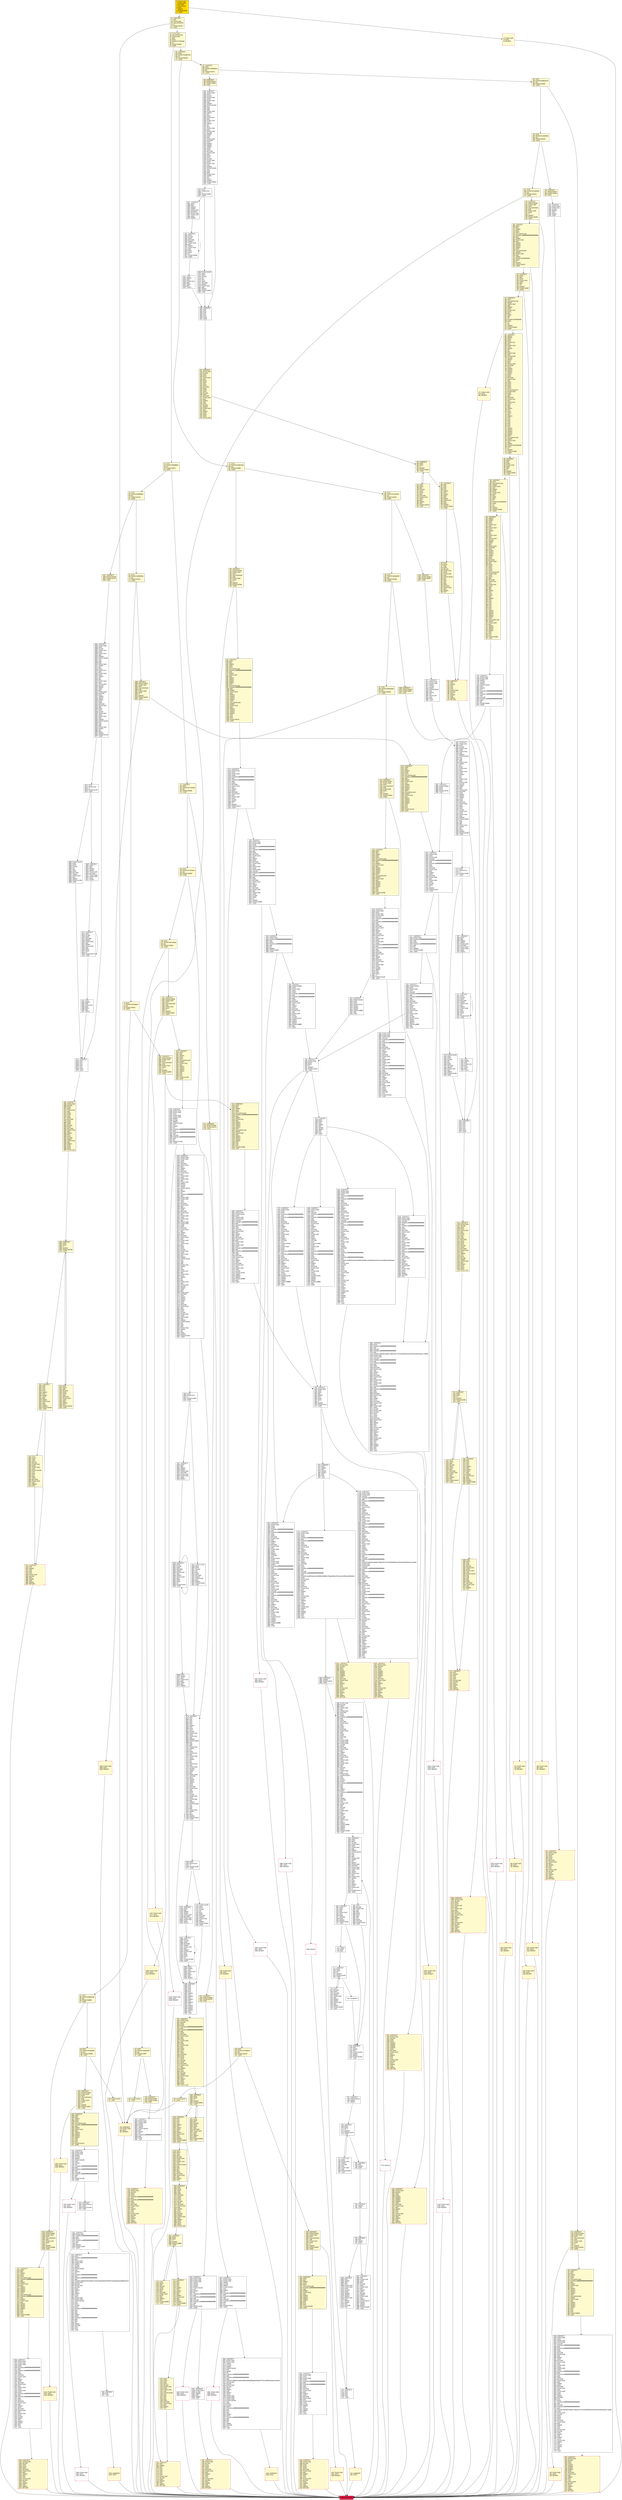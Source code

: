 digraph G {
bgcolor=transparent rankdir=UD;
node [shape=box style=filled color=black fillcolor=white fontname=arial fontcolor=black];
1427 [label="1427: JUMPDEST\l1428: PUSH2 0x059b\l1431: PUSH2 0x1473\l1434: JUMP\l" fillcolor=lemonchiffon ];
1425 [label="1425: JUMPDEST\l1426: STOP\l" fillcolor=lemonchiffon shape=Msquare color=crimson ];
6050 [label="6050: JUMPDEST\l6051: PUSH1 0x00\l6053: DUP1\l6054: PUSH1 0x00\l6056: CALLER\l6057: PUSH20 0xffffffffffffffffffffffffffffffffffffffff\l6078: AND\l6079: PUSH20 0xffffffffffffffffffffffffffffffffffffffff\l6100: AND\l6101: DUP2\l6102: MSTORE\l6103: PUSH1 0x20\l6105: ADD\l6106: SWAP1\l6107: DUP2\l6108: MSTORE\l6109: PUSH1 0x20\l6111: ADD\l6112: PUSH1 0x00\l6114: SHA3\l6115: SLOAD\l6116: DUP3\l6117: GT\l6118: ISZERO\l6119: PUSH2 0x17ef\l6122: JUMPI\l" ];
2896 [label="2896: PUSH1 0x40\l2898: MLOAD\l2899: DUP1\l2900: PUSH1 0x60\l2902: ADD\l2903: PUSH1 0x40\l2905: MSTORE\l2906: DUP1\l2907: DUP6\l2908: PUSH20 0xffffffffffffffffffffffffffffffffffffffff\l2929: AND\l2930: DUP2\l2931: MSTORE\l2932: PUSH1 0x20\l2934: ADD\l2935: DUP5\l2936: DUP2\l2937: MSTORE\l2938: PUSH1 0x20\l2940: ADD\l2941: DUP4\l2942: DUP2\l2943: MSTORE\l2944: POP\l2945: PUSH1 0x08\l2947: PUSH1 0x00\l2949: PUSH1 0x09\l2951: SLOAD\l2952: DUP2\l2953: MSTORE\l2954: PUSH1 0x20\l2956: ADD\l2957: SWAP1\l2958: DUP2\l2959: MSTORE\l2960: PUSH1 0x20\l2962: ADD\l2963: PUSH1 0x00\l2965: SHA3\l2966: PUSH1 0x00\l2968: DUP3\l2969: ADD\l2970: MLOAD\l2971: DUP2\l2972: PUSH1 0x00\l2974: ADD\l2975: PUSH1 0x00\l2977: PUSH2 0x0100\l2980: EXP\l2981: DUP2\l2982: SLOAD\l2983: DUP2\l2984: PUSH20 0xffffffffffffffffffffffffffffffffffffffff\l3005: MUL\l3006: NOT\l3007: AND\l3008: SWAP1\l3009: DUP4\l3010: PUSH20 0xffffffffffffffffffffffffffffffffffffffff\l3031: AND\l3032: MUL\l3033: OR\l3034: SWAP1\l3035: SSTORE\l3036: POP\l3037: PUSH1 0x20\l3039: DUP3\l3040: ADD\l3041: MLOAD\l3042: DUP2\l3043: PUSH1 0x01\l3045: ADD\l3046: SWAP1\l3047: DUP1\l3048: MLOAD\l3049: SWAP1\l3050: PUSH1 0x20\l3052: ADD\l3053: SWAP1\l3054: PUSH2 0x0bf8\l3057: SWAP3\l3058: SWAP2\l3059: SWAP1\l3060: PUSH2 0x1dd2\l3063: JUMP\l" ];
400 [label="400: JUMPDEST\l401: POP\l402: SWAP3\l403: POP\l404: POP\l405: POP\l406: PUSH1 0x40\l408: MLOAD\l409: DUP1\l410: SWAP2\l411: SUB\l412: SWAP1\l413: RETURN\l" fillcolor=lemonchiffon shape=Msquare color=crimson ];
924 [label="924: JUMPDEST\l925: STOP\l" fillcolor=lemonchiffon shape=Msquare color=crimson ];
4090 [label="4090: JUMPDEST\l4091: PUSH1 0x07\l4093: DUP1\l4094: SLOAD\l4095: PUSH1 0x01\l4097: DUP2\l4098: PUSH1 0x01\l4100: AND\l4101: ISZERO\l4102: PUSH2 0x0100\l4105: MUL\l4106: SUB\l4107: AND\l4108: PUSH1 0x02\l4110: SWAP1\l4111: DIV\l4112: DUP1\l4113: PUSH1 0x1f\l4115: ADD\l4116: PUSH1 0x20\l4118: DUP1\l4119: SWAP2\l4120: DIV\l4121: MUL\l4122: PUSH1 0x20\l4124: ADD\l4125: PUSH1 0x40\l4127: MLOAD\l4128: SWAP1\l4129: DUP2\l4130: ADD\l4131: PUSH1 0x40\l4133: MSTORE\l4134: DUP1\l4135: SWAP3\l4136: SWAP2\l4137: SWAP1\l4138: DUP2\l4139: DUP2\l4140: MSTORE\l4141: PUSH1 0x20\l4143: ADD\l4144: DUP3\l4145: DUP1\l4146: SLOAD\l4147: PUSH1 0x01\l4149: DUP2\l4150: PUSH1 0x01\l4152: AND\l4153: ISZERO\l4154: PUSH2 0x0100\l4157: MUL\l4158: SUB\l4159: AND\l4160: PUSH1 0x02\l4162: SWAP1\l4163: DIV\l4164: DUP1\l4165: ISZERO\l4166: PUSH2 0x1090\l4169: JUMPI\l" ];
3093 [label="3093: JUMPDEST\l3094: POP\l3095: SWAP1\l3096: POP\l3097: POP\l3098: PUSH1 0x09\l3100: PUSH1 0x00\l3102: DUP2\l3103: SLOAD\l3104: DUP1\l3105: SWAP3\l3106: SWAP2\l3107: SWAP1\l3108: PUSH1 0x01\l3110: ADD\l3111: SWAP2\l3112: SWAP1\l3113: POP\l3114: SSTORE\l3115: POP\l" ];
7346 [label="7346: INVALID\l" shape=Msquare color=crimson ];
432 [label="432: PUSH1 0x00\l434: DUP1\l435: REVERT\l" fillcolor=lemonchiffon shape=Msquare color=crimson ];
944 [label="944: PUSH1 0x00\l946: DUP1\l947: REVERT\l" fillcolor=lemonchiffon shape=Msquare color=crimson ];
948 [label="948: JUMPDEST\l949: DUP2\l950: ADD\l951: SWAP1\l952: DUP1\l953: DUP1\l954: CALLDATALOAD\l955: PUSH20 0xffffffffffffffffffffffffffffffffffffffff\l976: AND\l977: SWAP1\l978: PUSH1 0x20\l980: ADD\l981: SWAP1\l982: SWAP3\l983: SWAP2\l984: SWAP1\l985: DUP1\l986: CALLDATALOAD\l987: PUSH20 0xffffffffffffffffffffffffffffffffffffffff\l1008: AND\l1009: SWAP1\l1010: PUSH1 0x20\l1012: ADD\l1013: SWAP1\l1014: SWAP3\l1015: SWAP2\l1016: SWAP1\l1017: DUP1\l1018: CALLDATALOAD\l1019: SWAP1\l1020: PUSH1 0x20\l1022: ADD\l1023: SWAP1\l1024: SWAP3\l1025: SWAP2\l1026: SWAP1\l1027: POP\l1028: POP\l1029: POP\l1030: PUSH2 0x0c32\l1033: JUMP\l" fillcolor=lemonchiffon ];
283 [label="283: JUMPDEST\l284: PUSH2 0x0123\l287: PUSH2 0x094c\l290: JUMP\l" fillcolor=lemonchiffon ];
5834 [label="5834: JUMPDEST\l5835: POP\l5836: POP\l5837: POP\l5838: POP\l5839: POP\l5840: SWAP1\l5841: POP\l5842: SWAP3\l5843: POP\l5844: SWAP3\l5845: POP\l5846: SWAP3\l5847: POP\l5848: SWAP2\l5849: SWAP4\l5850: SWAP1\l5851: SWAP3\l5852: POP\l5853: JUMP\l" ];
4211 [label="4211: JUMPDEST\l4212: DUP2\l4213: SLOAD\l4214: DUP2\l4215: MSTORE\l4216: SWAP1\l4217: PUSH1 0x01\l4219: ADD\l4220: SWAP1\l4221: PUSH1 0x20\l4223: ADD\l4224: DUP1\l4225: DUP4\l4226: GT\l4227: PUSH2 0x1073\l4230: JUMPI\l" ];
4520 [label="4520: JUMPDEST\l4521: PUSH2 0x11bb\l4524: DUP4\l4525: DUP3\l4526: PUSH2 0x1ca7\l4529: SWAP1\l4530: SWAP2\l4531: SWAP1\l4532: PUSH4 0xffffffff\l4537: AND\l4538: JUMP\l" ];
125 [label="125: DUP1\l126: PUSH4 0x731104c2\l131: EQ\l132: PUSH2 0x0593\l135: JUMPI\l" fillcolor=lemonchiffon ];
136 [label="136: DUP1\l137: PUSH4 0x8c7a63ae\l142: EQ\l143: PUSH2 0x05b1\l146: JUMPI\l" fillcolor=lemonchiffon ];
5669 [label="5669: DUP3\l5670: SWAP1\l5671: SUB\l5672: PUSH1 0x1f\l5674: AND\l5675: DUP3\l5676: ADD\l5677: SWAP2\l" ];
1988 [label="1988: JUMPDEST\l1989: PUSH2 0x0810\l1992: PUSH1 0x04\l1994: DUP1\l1995: CALLDATASIZE\l1996: SUB\l1997: PUSH1 0x40\l1999: DUP2\l2000: LT\l2001: ISZERO\l2002: PUSH2 0x07da\l2005: JUMPI\l" fillcolor=lemonchiffon ];
7098 [label="7098: JUMPDEST\l7099: PUSH1 0x00\l7101: PUSH1 0x02\l7103: PUSH1 0x00\l7105: DUP5\l7106: PUSH20 0xffffffffffffffffffffffffffffffffffffffff\l7127: AND\l7128: PUSH20 0xffffffffffffffffffffffffffffffffffffffff\l7149: AND\l7150: DUP2\l7151: MSTORE\l7152: PUSH1 0x20\l7154: ADD\l7155: SWAP1\l7156: DUP2\l7157: MSTORE\l7158: PUSH1 0x20\l7160: ADD\l7161: PUSH1 0x00\l7163: SHA3\l7164: PUSH1 0x00\l7166: DUP4\l7167: PUSH20 0xffffffffffffffffffffffffffffffffffffffff\l7188: AND\l7189: PUSH20 0xffffffffffffffffffffffffffffffffffffffff\l7210: AND\l7211: DUP2\l7212: MSTORE\l7213: PUSH1 0x20\l7215: ADD\l7216: SWAP1\l7217: DUP2\l7218: MSTORE\l7219: PUSH1 0x20\l7221: ADD\l7222: PUSH1 0x00\l7224: SHA3\l7225: SLOAD\l7226: SWAP1\l7227: POP\l7228: SWAP3\l7229: SWAP2\l7230: POP\l7231: POP\l7232: JUMP\l" ];
4248 [label="4248: JUMPDEST\l4249: PUSH1 0x00\l4251: DUP1\l4252: PUSH1 0x02\l4254: PUSH1 0x00\l4256: CALLER\l4257: PUSH20 0xffffffffffffffffffffffffffffffffffffffff\l4278: AND\l4279: PUSH20 0xffffffffffffffffffffffffffffffffffffffff\l4300: AND\l4301: DUP2\l4302: MSTORE\l4303: PUSH1 0x20\l4305: ADD\l4306: SWAP1\l4307: DUP2\l4308: MSTORE\l4309: PUSH1 0x20\l4311: ADD\l4312: PUSH1 0x00\l4314: SHA3\l4315: PUSH1 0x00\l4317: DUP6\l4318: PUSH20 0xffffffffffffffffffffffffffffffffffffffff\l4339: AND\l4340: PUSH20 0xffffffffffffffffffffffffffffffffffffffff\l4361: AND\l4362: DUP2\l4363: MSTORE\l4364: PUSH1 0x20\l4366: ADD\l4367: SWAP1\l4368: DUP2\l4369: MSTORE\l4370: PUSH1 0x20\l4372: ADD\l4373: PUSH1 0x00\l4375: SHA3\l4376: SLOAD\l4377: SWAP1\l4378: POP\l4379: DUP1\l4380: DUP4\l4381: LT\l4382: PUSH2 0x11a8\l4385: JUMPI\l" ];
245 [label="245: DUP1\l246: PUSH4 0x095ea7b3\l251: EQ\l252: PUSH2 0x019e\l255: JUMPI\l" fillcolor=lemonchiffon ];
1457 [label="1457: JUMPDEST\l1458: PUSH2 0x05dd\l1461: PUSH1 0x04\l1463: DUP1\l1464: CALLDATASIZE\l1465: SUB\l1466: PUSH1 0x20\l1468: DUP2\l1469: LT\l1470: ISZERO\l1471: PUSH2 0x05c7\l1474: JUMPI\l" fillcolor=lemonchiffon ];
1435 [label="1435: JUMPDEST\l1436: PUSH1 0x40\l1438: MLOAD\l1439: DUP1\l1440: DUP3\l1441: DUP2\l1442: MSTORE\l1443: PUSH1 0x20\l1445: ADD\l1446: SWAP2\l1447: POP\l1448: POP\l1449: PUSH1 0x40\l1451: MLOAD\l1452: DUP1\l1453: SWAP2\l1454: SUB\l1455: SWAP1\l1456: RETURN\l" fillcolor=lemonchiffon shape=Msquare color=crimson ];
1601 [label="1601: DUP1\l1602: DUP3\l1603: ADD\l1604: MLOAD\l1605: DUP2\l1606: DUP5\l1607: ADD\l1608: MSTORE\l1609: PUSH1 0x20\l1611: DUP2\l1612: ADD\l1613: SWAP1\l1614: POP\l1615: PUSH2 0x0638\l1618: JUMP\l" fillcolor=lemonchiffon ];
1351 [label="1351: JUMPDEST\l1352: DUP2\l1353: ADD\l1354: SWAP1\l1355: DUP1\l1356: DUP1\l1357: CALLDATALOAD\l1358: PUSH20 0xffffffffffffffffffffffffffffffffffffffff\l1379: AND\l1380: SWAP1\l1381: PUSH1 0x20\l1383: ADD\l1384: SWAP1\l1385: SWAP3\l1386: SWAP2\l1387: SWAP1\l1388: POP\l1389: POP\l1390: POP\l1391: PUSH2 0x1328\l1394: JUMP\l" fillcolor=lemonchiffon ];
2112 [label="2112: JUMPDEST\l2113: DUP2\l2114: ADD\l2115: SWAP1\l2116: DUP1\l2117: DUP1\l2118: CALLDATALOAD\l2119: PUSH20 0xffffffffffffffffffffffffffffffffffffffff\l2140: AND\l2141: SWAP1\l2142: PUSH1 0x20\l2144: ADD\l2145: SWAP1\l2146: SWAP3\l2147: SWAP2\l2148: SWAP1\l2149: DUP1\l2150: CALLDATALOAD\l2151: SWAP1\l2152: PUSH1 0x20\l2154: ADD\l2155: SWAP1\l2156: SWAP3\l2157: SWAP2\l2158: SWAP1\l2159: POP\l2160: POP\l2161: POP\l2162: PUSH2 0x19be\l2165: JUMP\l" fillcolor=lemonchiffon ];
1303 [label="1303: JUMPDEST\l1304: PUSH1 0x40\l1306: MLOAD\l1307: DUP1\l1308: DUP3\l1309: ISZERO\l1310: ISZERO\l1311: ISZERO\l1312: ISZERO\l1313: DUP2\l1314: MSTORE\l1315: PUSH1 0x20\l1317: ADD\l1318: SWAP2\l1319: POP\l1320: POP\l1321: PUSH1 0x40\l1323: MLOAD\l1324: DUP1\l1325: SWAP2\l1326: SUB\l1327: SWAP1\l1328: RETURN\l" fillcolor=lemonchiffon shape=Msquare color=crimson ];
1974 [label="1974: JUMPDEST\l1975: POP\l1976: SWAP3\l1977: POP\l1978: POP\l1979: POP\l1980: PUSH1 0x40\l1982: MLOAD\l1983: DUP1\l1984: SWAP2\l1985: SUB\l1986: SWAP1\l1987: RETURN\l" fillcolor=lemonchiffon shape=Msquare color=crimson ];
87 [label="87: DUP1\l88: PUSH4 0xdd62ed3e\l93: EQ\l94: PUSH2 0x0890\l97: JUMPI\l" fillcolor=lemonchiffon ];
26 [label="26: PUSH1 0x00\l28: CALLDATALOAD\l29: PUSH1 0xe0\l31: SHR\l32: DUP1\l33: PUSH4 0x715018a6\l38: GT\l39: PUSH2 0x00a2\l42: JUMPI\l" fillcolor=lemonchiffon ];
2334 [label="2334: JUMPDEST\l2335: DUP2\l2336: ADD\l2337: SWAP1\l2338: DUP1\l2339: DUP1\l2340: CALLDATALOAD\l2341: PUSH20 0xffffffffffffffffffffffffffffffffffffffff\l2362: AND\l2363: SWAP1\l2364: PUSH1 0x20\l2366: ADD\l2367: SWAP1\l2368: SWAP3\l2369: SWAP2\l2370: SWAP1\l2371: POP\l2372: POP\l2373: POP\l2374: PUSH2 0x1c41\l2377: JUMP\l" fillcolor=lemonchiffon ];
7726 [label="7726: DUP3\l7727: MLOAD\l7728: DUP3\l7729: SSTORE\l7730: SWAP2\l7731: PUSH1 0x20\l7733: ADD\l7734: SWAP2\l7735: SWAP1\l7736: PUSH1 0x01\l7738: ADD\l7739: SWAP1\l7740: PUSH2 0x1e25\l7743: JUMP\l" ];
54 [label="54: DUP1\l55: PUSH4 0x95d89b41\l60: EQ\l61: PUSH2 0x0741\l64: JUMPI\l" fillcolor=lemonchiffon ];
1766 [label="1766: JUMPDEST\l1767: POP\l1768: SWAP6\l1769: POP\l1770: POP\l1771: POP\l1772: POP\l1773: POP\l1774: POP\l1775: PUSH1 0x40\l1777: MLOAD\l1778: DUP1\l1779: SWAP2\l1780: SUB\l1781: SWAP1\l1782: RETURN\l" fillcolor=lemonchiffon shape=Msquare color=crimson ];
7699 [label="7699: JUMPDEST\l7700: DUP3\l7701: DUP1\l7702: ADD\l7703: PUSH1 0x01\l7705: ADD\l7706: DUP6\l7707: SSTORE\l7708: DUP3\l7709: ISZERO\l7710: PUSH2 0x1e41\l7713: JUMPI\l" ];
2780 [label="2780: JUMPDEST\l2781: PUSH1 0x00\l2783: PUSH1 0x01\l2785: SLOAD\l2786: SWAP1\l2787: POP\l2788: SWAP1\l2789: JUMP\l" ];
113 [label="113: JUMPDEST\l114: DUP1\l115: PUSH4 0x715018a6\l120: EQ\l121: PUSH2 0x0589\l124: JUMPI\l" fillcolor=lemonchiffon ];
6123 [label="6123: PUSH1 0x00\l6125: DUP1\l6126: REVERT\l" shape=Msquare color=crimson ];
4178 [label="4178: PUSH2 0x0100\l4181: DUP1\l4182: DUP4\l4183: SLOAD\l4184: DIV\l4185: MUL\l4186: DUP4\l4187: MSTORE\l4188: SWAP2\l4189: PUSH1 0x20\l4191: ADD\l4192: SWAP2\l4193: PUSH2 0x1090\l4196: JUMP\l" ];
647 [label="647: JUMPDEST\l648: DUP1\l649: CALLDATALOAD\l650: SWAP1\l651: PUSH1 0x20\l653: ADD\l654: SWAP2\l655: DUP5\l656: PUSH1 0x01\l658: DUP4\l659: MUL\l660: DUP5\l661: ADD\l662: GT\l663: PUSH5 0x0100000000\l669: DUP4\l670: GT\l671: OR\l672: ISZERO\l673: PUSH2 0x02a9\l676: JUMPI\l" fillcolor=lemonchiffon ];
2468 [label="2468: PUSH2 0x0100\l2471: DUP1\l2472: DUP4\l2473: SLOAD\l2474: DIV\l2475: MUL\l2476: DUP4\l2477: MSTORE\l2478: SWAP2\l2479: PUSH1 0x20\l2481: ADD\l2482: SWAP2\l2483: PUSH2 0x09e2\l2486: JUMP\l" ];
7358 [label="7358: JUMPDEST\l7359: PUSH1 0x00\l7361: DUP2\l7362: DUP4\l7363: ADD\l7364: SWAP1\l7365: POP\l7366: DUP3\l7367: DUP2\l7368: LT\l7369: ISZERO\l7370: PUSH2 0x1ccf\l7373: JUMPI\l" ];
1475 [label="1475: PUSH1 0x00\l1477: DUP1\l1478: REVERT\l" fillcolor=lemonchiffon shape=Msquare color=crimson ];
5062 [label="5062: PUSH1 0x00\l5064: DUP1\l5065: REVERT\l" shape=Msquare color=crimson ];
1929 [label="1929: JUMPDEST\l1930: POP\l1931: POP\l1932: POP\l1933: POP\l1934: SWAP1\l1935: POP\l1936: SWAP1\l1937: DUP2\l1938: ADD\l1939: SWAP1\l1940: PUSH1 0x1f\l1942: AND\l1943: DUP1\l1944: ISZERO\l1945: PUSH2 0x07b6\l1948: JUMPI\l" fillcolor=lemonchiffon ];
5854 [label="5854: JUMPDEST\l5855: PUSH1 0x03\l5857: PUSH1 0x00\l5859: SWAP1\l5860: SLOAD\l5861: SWAP1\l5862: PUSH2 0x0100\l5865: EXP\l5866: SWAP1\l5867: DIV\l5868: PUSH20 0xffffffffffffffffffffffffffffffffffffffff\l5889: AND\l5890: DUP2\l5891: JUMP\l" ];
7768 [label="7768: JUMPDEST\l7769: DUP1\l7770: DUP3\l7771: GT\l7772: ISZERO\l7773: PUSH2 0x1e70\l7776: JUMPI\l" ];
832 [label="832: JUMPDEST\l833: SWAP2\l834: SWAP1\l835: DUP1\l836: DUP1\l837: PUSH1 0x1f\l839: ADD\l840: PUSH1 0x20\l842: DUP1\l843: SWAP2\l844: DIV\l845: MUL\l846: PUSH1 0x20\l848: ADD\l849: PUSH1 0x40\l851: MLOAD\l852: SWAP1\l853: DUP2\l854: ADD\l855: PUSH1 0x40\l857: MSTORE\l858: DUP1\l859: SWAP4\l860: SWAP3\l861: SWAP2\l862: SWAP1\l863: DUP2\l864: DUP2\l865: MSTORE\l866: PUSH1 0x20\l868: ADD\l869: DUP4\l870: DUP4\l871: DUP1\l872: DUP3\l873: DUP5\l874: CALLDATACOPY\l875: PUSH1 0x00\l877: DUP2\l878: DUP5\l879: ADD\l880: MSTORE\l881: PUSH1 0x1f\l883: NOT\l884: PUSH1 0x1f\l886: DUP3\l887: ADD\l888: AND\l889: SWAP1\l890: POP\l891: DUP1\l892: DUP4\l893: ADD\l894: SWAP3\l895: POP\l896: POP\l897: POP\l898: POP\l899: POP\l900: POP\l901: POP\l902: SWAP2\l903: SWAP3\l904: SWAP2\l905: SWAP3\l906: SWAP1\l907: DUP1\l908: CALLDATALOAD\l909: SWAP1\l910: PUSH1 0x20\l912: ADD\l913: SWAP1\l914: SWAP3\l915: SWAP2\l916: SWAP1\l917: POP\l918: POP\l919: POP\l920: PUSH2 0x0ae6\l923: JUMP\l" fillcolor=lemonchiffon ];
4976 [label="4976: JUMPDEST\l4977: PUSH1 0x03\l4979: PUSH1 0x00\l4981: SWAP1\l4982: SLOAD\l4983: SWAP1\l4984: PUSH2 0x0100\l4987: EXP\l4988: SWAP1\l4989: DIV\l4990: PUSH20 0xffffffffffffffffffffffffffffffffffffffff\l5011: AND\l5012: PUSH20 0xffffffffffffffffffffffffffffffffffffffff\l5033: AND\l5034: CALLER\l5035: PUSH20 0xffffffffffffffffffffffffffffffffffffffff\l5056: AND\l5057: EQ\l5058: PUSH2 0x13ca\l5061: JUMPI\l" ];
7374 [label="7374: INVALID\l" shape=Msquare color=crimson ];
5999 [label="5999: JUMPDEST\l6000: DUP3\l6001: ADD\l6002: SWAP2\l6003: SWAP1\l6004: PUSH1 0x00\l6006: MSTORE\l6007: PUSH1 0x20\l6009: PUSH1 0x00\l6011: SHA3\l6012: SWAP1\l" ];
7799 [label="7799: EXIT BLOCK\l" fillcolor=crimson ];
1141 [label="1141: JUMPDEST\l1142: DUP4\l1143: DUP2\l1144: LT\l1145: ISZERO\l1146: PUSH2 0x0490\l1149: JUMPI\l" fillcolor=lemonchiffon ];
2006 [label="2006: PUSH1 0x00\l2008: DUP1\l2009: REVERT\l" fillcolor=lemonchiffon shape=Msquare color=crimson ];
436 [label="436: JUMPDEST\l437: DUP2\l438: ADD\l439: SWAP1\l440: DUP1\l441: DUP1\l442: CALLDATALOAD\l443: PUSH20 0xffffffffffffffffffffffffffffffffffffffff\l464: AND\l465: SWAP1\l466: PUSH1 0x20\l468: ADD\l469: SWAP1\l470: SWAP3\l471: SWAP2\l472: SWAP1\l473: DUP1\l474: CALLDATALOAD\l475: SWAP1\l476: PUSH1 0x20\l478: ADD\l479: SWAP1\l480: SWAP3\l481: SWAP2\l482: SWAP1\l483: POP\l484: POP\l485: POP\l486: PUSH2 0x09ea\l489: JUMP\l" fillcolor=lemonchiffon ];
375 [label="375: DUP1\l376: DUP3\l377: SUB\l378: DUP1\l379: MLOAD\l380: PUSH1 0x01\l382: DUP4\l383: PUSH1 0x20\l385: SUB\l386: PUSH2 0x0100\l389: EXP\l390: SUB\l391: NOT\l392: AND\l393: DUP2\l394: MSTORE\l395: PUSH1 0x20\l397: ADD\l398: SWAP2\l399: POP\l" fillcolor=lemonchiffon ];
2880 [label="2880: JUMPDEST\l2881: PUSH2 0x0b4a\l2884: DUP5\l2885: DUP3\l2886: PUSH2 0x17a2\l2889: JUMP\l" ];
5235 [label="5235: JUMPDEST\l5236: PUSH1 0x00\l5238: PUSH1 0x03\l5240: PUSH1 0x00\l5242: SWAP1\l5243: SLOAD\l5244: SWAP1\l5245: PUSH2 0x0100\l5248: EXP\l5249: SWAP1\l5250: DIV\l5251: PUSH20 0xffffffffffffffffffffffffffffffffffffffff\l5272: AND\l5273: PUSH20 0xffffffffffffffffffffffffffffffffffffffff\l5294: AND\l5295: CALLER\l5296: PUSH20 0xffffffffffffffffffffffffffffffffffffffff\l5317: AND\l5318: EQ\l5319: PUSH2 0x14cf\l5322: JUMPI\l" ];
5327 [label="5327: JUMPDEST\l5328: PUSH1 0x09\l5330: SLOAD\l5331: SWAP1\l5332: POP\l5333: SWAP1\l5334: JUMP\l" ];
7347 [label="7347: JUMPDEST\l7348: DUP2\l7349: DUP4\l7350: SUB\l7351: SWAP1\l7352: POP\l7353: SWAP3\l7354: SWAP2\l7355: POP\l7356: POP\l7357: JUMP\l" ];
7744 [label="7744: JUMPDEST\l" ];
2214 [label="2214: JUMPDEST\l2215: DUP2\l2216: ADD\l2217: SWAP1\l2218: DUP1\l2219: DUP1\l2220: CALLDATALOAD\l2221: PUSH20 0xffffffffffffffffffffffffffffffffffffffff\l2242: AND\l2243: SWAP1\l2244: PUSH1 0x20\l2246: ADD\l2247: SWAP1\l2248: SWAP3\l2249: SWAP2\l2250: SWAP1\l2251: DUP1\l2252: CALLDATALOAD\l2253: PUSH20 0xffffffffffffffffffffffffffffffffffffffff\l2274: AND\l2275: SWAP1\l2276: PUSH1 0x20\l2278: ADD\l2279: SWAP1\l2280: SWAP3\l2281: SWAP2\l2282: SWAP1\l2283: POP\l2284: POP\l2285: POP\l2286: PUSH2 0x1bba\l2289: JUMP\l" fillcolor=lemonchiffon ];
5426 [label="5426: PUSH1 0x00\l5428: DUP1\l5429: REVERT\l" shape=Msquare color=crimson ];
1949 [label="1949: DUP1\l1950: DUP3\l1951: SUB\l1952: DUP1\l1953: MLOAD\l1954: PUSH1 0x01\l1956: DUP4\l1957: PUSH1 0x20\l1959: SUB\l1960: PUSH2 0x0100\l1963: EXP\l1964: SUB\l1965: NOT\l1966: AND\l1967: DUP2\l1968: MSTORE\l1969: PUSH1 0x20\l1971: ADD\l1972: SWAP2\l1973: POP\l" fillcolor=lemonchiffon ];
5772 [label="5772: PUSH2 0x0100\l5775: DUP1\l5776: DUP4\l5777: SLOAD\l5778: DIV\l5779: MUL\l5780: DUP4\l5781: MSTORE\l5782: SWAP2\l5783: PUSH1 0x20\l5785: ADD\l5786: SWAP2\l5787: PUSH2 0x16ca\l5790: JUMP\l" ];
98 [label="98: DUP1\l99: PUSH4 0xf2fde38b\l104: EQ\l105: PUSH2 0x0908\l108: JUMPI\l" fillcolor=lemonchiffon ];
1911 [label="1911: DUP1\l1912: DUP3\l1913: ADD\l1914: MLOAD\l1915: DUP2\l1916: DUP5\l1917: ADD\l1918: MSTORE\l1919: PUSH1 0x20\l1921: DUP2\l1922: ADD\l1923: SWAP1\l1924: POP\l1925: PUSH2 0x076e\l1928: JUMP\l" fillcolor=lemonchiffon ];
207 [label="207: DUP1\l208: PUSH4 0x66188463\l213: EQ\l214: PUSH2 0x04cb\l217: JUMPI\l" fillcolor=lemonchiffon ];
3199 [label="3199: JUMPDEST\l3200: PUSH1 0x02\l3202: PUSH1 0x00\l3204: DUP6\l3205: PUSH20 0xffffffffffffffffffffffffffffffffffffffff\l3226: AND\l3227: PUSH20 0xffffffffffffffffffffffffffffffffffffffff\l3248: AND\l3249: DUP2\l3250: MSTORE\l3251: PUSH1 0x20\l3253: ADD\l3254: SWAP1\l3255: DUP2\l3256: MSTORE\l3257: PUSH1 0x20\l3259: ADD\l3260: PUSH1 0x00\l3262: SHA3\l3263: PUSH1 0x00\l3265: CALLER\l3266: PUSH20 0xffffffffffffffffffffffffffffffffffffffff\l3287: AND\l3288: PUSH20 0xffffffffffffffffffffffffffffffffffffffff\l3309: AND\l3310: DUP2\l3311: MSTORE\l3312: PUSH1 0x20\l3314: ADD\l3315: SWAP1\l3316: DUP2\l3317: MSTORE\l3318: PUSH1 0x20\l3320: ADD\l3321: PUSH1 0x00\l3323: SHA3\l3324: SLOAD\l3325: DUP3\l3326: GT\l3327: ISZERO\l3328: PUSH2 0x0d08\l3331: JUMPI\l" ];
828 [label="828: PUSH1 0x00\l830: DUP1\l831: REVERT\l" fillcolor=lemonchiffon shape=Msquare color=crimson ];
2876 [label="2876: PUSH1 0x00\l2878: DUP1\l2879: REVERT\l" shape=Msquare color=crimson ];
7758 [label="7758: JUMPDEST\l7759: POP\l7760: SWAP1\l7761: JUMP\l" ];
3390 [label="3390: PUSH1 0x00\l3392: DUP1\l3393: REVERT\l" shape=Msquare color=crimson ];
7792 [label="7792: JUMPDEST\l7793: POP\l7794: SWAP1\l7795: JUMP\l" ];
3332 [label="3332: PUSH1 0x00\l3334: DUP1\l3335: REVERT\l" shape=Msquare color=crimson ];
4240 [label="4240: JUMPDEST\l4241: POP\l4242: POP\l4243: POP\l4244: POP\l4245: POP\l4246: DUP2\l4247: JUMP\l" ];
776 [label="776: PUSH1 0x00\l778: DUP1\l779: REVERT\l" fillcolor=lemonchiffon shape=Msquare color=crimson ];
162 [label="162: JUMPDEST\l163: DUP1\l164: PUSH4 0x23b872dd\l169: GT\l170: PUSH2 0x00e9\l173: JUMPI\l" fillcolor=lemonchiffon ];
2487 [label="2487: JUMPDEST\l2488: DUP3\l2489: ADD\l2490: SWAP2\l2491: SWAP1\l2492: PUSH1 0x00\l2494: MSTORE\l2495: PUSH1 0x20\l2497: PUSH1 0x00\l2499: SHA3\l2500: SWAP1\l" ];
1902 [label="1902: JUMPDEST\l1903: DUP4\l1904: DUP2\l1905: LT\l1906: ISZERO\l1907: PUSH2 0x0789\l1910: JUMPI\l" fillcolor=lemonchiffon ];
7438 [label="7438: PUSH1 0x00\l7440: DUP1\l7441: REVERT\l" shape=Msquare color=crimson ];
546 [label="546: JUMPDEST\l547: PUSH2 0x039c\l550: PUSH1 0x04\l552: DUP1\l553: CALLDATASIZE\l554: SUB\l555: PUSH1 0x80\l557: DUP2\l558: LT\l559: ISZERO\l560: PUSH2 0x0238\l563: JUMPI\l" fillcolor=lemonchiffon ];
196 [label="196: DUP1\l197: PUSH4 0x54fd4d50\l202: EQ\l203: PUSH2 0x0448\l206: JUMPI\l" fillcolor=lemonchiffon ];
2010 [label="2010: JUMPDEST\l2011: DUP2\l2012: ADD\l2013: SWAP1\l2014: DUP1\l2015: DUP1\l2016: CALLDATALOAD\l2017: PUSH20 0xffffffffffffffffffffffffffffffffffffffff\l2038: AND\l2039: SWAP1\l2040: PUSH1 0x20\l2042: ADD\l2043: SWAP1\l2044: SWAP3\l2045: SWAP2\l2046: SWAP1\l2047: DUP1\l2048: CALLDATALOAD\l2049: SWAP1\l2050: PUSH1 0x20\l2052: ADD\l2053: SWAP1\l2054: SWAP3\l2055: SWAP2\l2056: SWAP1\l2057: POP\l2058: POP\l2059: POP\l2060: PUSH2 0x17a2\l2063: JUMP\l" fillcolor=lemonchiffon ];
794 [label="794: PUSH1 0x00\l796: DUP1\l797: REVERT\l" fillcolor=lemonchiffon shape=Msquare color=crimson ];
2330 [label="2330: PUSH1 0x00\l2332: DUP1\l2333: REVERT\l" fillcolor=lemonchiffon shape=Msquare color=crimson ];
4231 [label="4231: DUP3\l4232: SWAP1\l4233: SUB\l4234: PUSH1 0x1f\l4236: AND\l4237: DUP3\l4238: ADD\l4239: SWAP2\l" ];
1395 [label="1395: JUMPDEST\l1396: PUSH1 0x40\l1398: MLOAD\l1399: DUP1\l1400: DUP3\l1401: DUP2\l1402: MSTORE\l1403: PUSH1 0x20\l1405: ADD\l1406: SWAP2\l1407: POP\l1408: POP\l1409: PUSH1 0x40\l1411: MLOAD\l1412: DUP1\l1413: SWAP2\l1414: SUB\l1415: SWAP1\l1416: RETURN\l" fillcolor=lemonchiffon shape=Msquare color=crimson ];
1501 [label="1501: JUMPDEST\l1502: PUSH1 0x40\l1504: MLOAD\l1505: DUP1\l1506: DUP5\l1507: PUSH20 0xffffffffffffffffffffffffffffffffffffffff\l1528: AND\l1529: PUSH20 0xffffffffffffffffffffffffffffffffffffffff\l1550: AND\l1551: DUP2\l1552: MSTORE\l1553: PUSH1 0x20\l1555: ADD\l1556: DUP1\l1557: PUSH1 0x20\l1559: ADD\l1560: DUP1\l1561: PUSH1 0x20\l1563: ADD\l1564: DUP4\l1565: DUP2\l1566: SUB\l1567: DUP4\l1568: MSTORE\l1569: DUP6\l1570: DUP2\l1571: DUP2\l1572: MLOAD\l1573: DUP2\l1574: MSTORE\l1575: PUSH1 0x20\l1577: ADD\l1578: SWAP2\l1579: POP\l1580: DUP1\l1581: MLOAD\l1582: SWAP1\l1583: PUSH1 0x20\l1585: ADD\l1586: SWAP1\l1587: DUP1\l1588: DUP4\l1589: DUP4\l1590: PUSH1 0x00\l" fillcolor=lemonchiffon ];
7323 [label="7323: JUMPDEST\l7324: PUSH2 0x1ca4\l7327: DUP2\l7328: PUSH2 0x1cd8\l7331: JUMP\l" ];
7375 [label="7375: JUMPDEST\l7376: DUP1\l7377: SWAP1\l7378: POP\l7379: SWAP3\l7380: SWAP2\l7381: POP\l7382: POP\l7383: JUMP\l" ];
516 [label="516: JUMPDEST\l517: PUSH2 0x020c\l520: PUSH2 0x0adc\l523: JUMP\l" fillcolor=lemonchiffon ];
2460 [label="2460: DUP1\l2461: PUSH1 0x1f\l2463: LT\l2464: PUSH2 0x09b7\l2467: JUMPI\l" ];
4668 [label="4668: JUMPDEST\l4669: DUP4\l4670: PUSH20 0xffffffffffffffffffffffffffffffffffffffff\l4691: AND\l4692: CALLER\l4693: PUSH20 0xffffffffffffffffffffffffffffffffffffffff\l4714: AND\l4715: PUSH32 0x8c5be1e5ebec7d5bd14f71427d1e84f3dd0314c0f7b2291e5b200ac8c7c3b925\l4748: PUSH1 0x02\l4750: PUSH1 0x00\l4752: CALLER\l4753: PUSH20 0xffffffffffffffffffffffffffffffffffffffff\l4774: AND\l4775: PUSH20 0xffffffffffffffffffffffffffffffffffffffff\l4796: AND\l4797: DUP2\l4798: MSTORE\l4799: PUSH1 0x20\l4801: ADD\l4802: SWAP1\l4803: DUP2\l4804: MSTORE\l4805: PUSH1 0x20\l4807: ADD\l4808: PUSH1 0x00\l4810: SHA3\l4811: PUSH1 0x00\l4813: DUP9\l4814: PUSH20 0xffffffffffffffffffffffffffffffffffffffff\l4835: AND\l4836: PUSH20 0xffffffffffffffffffffffffffffffffffffffff\l4857: AND\l4858: DUP2\l4859: MSTORE\l4860: PUSH1 0x20\l4862: ADD\l4863: SWAP1\l4864: DUP2\l4865: MSTORE\l4866: PUSH1 0x20\l4868: ADD\l4869: PUSH1 0x00\l4871: SHA3\l4872: SLOAD\l4873: PUSH1 0x40\l4875: MLOAD\l4876: DUP1\l4877: DUP3\l4878: DUP2\l4879: MSTORE\l4880: PUSH1 0x20\l4882: ADD\l4883: SWAP2\l4884: POP\l4885: POP\l4886: PUSH1 0x40\l4888: MLOAD\l4889: DUP1\l4890: SWAP2\l4891: SUB\l4892: SWAP1\l4893: LOG3\l4894: PUSH1 0x01\l4896: SWAP2\l4897: POP\l4898: POP\l4899: SWAP3\l4900: SWAP2\l4901: POP\l4902: POP\l4903: JUMP\l" ];
490 [label="490: JUMPDEST\l491: PUSH1 0x40\l493: MLOAD\l494: DUP1\l495: DUP3\l496: ISZERO\l497: ISZERO\l498: ISZERO\l499: ISZERO\l500: DUP2\l501: MSTORE\l502: PUSH1 0x20\l504: ADD\l505: SWAP2\l506: POP\l507: POP\l508: PUSH1 0x40\l510: MLOAD\l511: DUP1\l512: SWAP2\l513: SUB\l514: SWAP1\l515: RETURN\l" fillcolor=lemonchiffon shape=Msquare color=crimson ];
147 [label="147: DUP1\l148: PUSH4 0x8da5cb5b\l153: EQ\l154: PUSH2 0x06f7\l157: JUMPI\l" fillcolor=lemonchiffon ];
3336 [label="3336: JUMPDEST\l3337: PUSH1 0x00\l3339: PUSH20 0xffffffffffffffffffffffffffffffffffffffff\l3360: AND\l3361: DUP4\l3362: PUSH20 0xffffffffffffffffffffffffffffffffffffffff\l3383: AND\l3384: EQ\l3385: ISZERO\l3386: PUSH2 0x0d42\l3389: JUMPI\l" ];
2378 [label="2378: JUMPDEST\l2379: STOP\l" fillcolor=lemonchiffon shape=Msquare color=crimson ];
1329 [label="1329: JUMPDEST\l1330: PUSH2 0x0573\l1333: PUSH1 0x04\l1335: DUP1\l1336: CALLDATASIZE\l1337: SUB\l1338: PUSH1 0x20\l1340: DUP2\l1341: LT\l1342: ISZERO\l1343: PUSH2 0x0547\l1346: JUMPI\l" fillcolor=lemonchiffon ];
1104 [label="1104: JUMPDEST\l1105: PUSH1 0x40\l1107: MLOAD\l1108: DUP1\l1109: DUP1\l1110: PUSH1 0x20\l1112: ADD\l1113: DUP3\l1114: DUP2\l1115: SUB\l1116: DUP3\l1117: MSTORE\l1118: DUP4\l1119: DUP2\l1120: DUP2\l1121: MLOAD\l1122: DUP2\l1123: MSTORE\l1124: PUSH1 0x20\l1126: ADD\l1127: SWAP2\l1128: POP\l1129: DUP1\l1130: MLOAD\l1131: SWAP1\l1132: PUSH1 0x20\l1134: ADD\l1135: SWAP1\l1136: DUP1\l1137: DUP4\l1138: DUP4\l1139: PUSH1 0x00\l" fillcolor=lemonchiffon ];
1347 [label="1347: PUSH1 0x00\l1349: DUP1\l1350: REVERT\l" fillcolor=lemonchiffon shape=Msquare color=crimson ];
5678 [label="5678: JUMPDEST\l5679: POP\l5680: POP\l5681: POP\l5682: POP\l5683: POP\l5684: SWAP2\l5685: POP\l5686: DUP1\l5687: DUP1\l5688: SLOAD\l5689: PUSH1 0x01\l5691: DUP2\l5692: PUSH1 0x01\l5694: AND\l5695: ISZERO\l5696: PUSH2 0x0100\l5699: MUL\l5700: SUB\l5701: AND\l5702: PUSH1 0x02\l5704: SWAP1\l5705: DIV\l5706: DUP1\l5707: PUSH1 0x1f\l5709: ADD\l5710: PUSH1 0x20\l5712: DUP1\l5713: SWAP2\l5714: DIV\l5715: MUL\l5716: PUSH1 0x20\l5718: ADD\l5719: PUSH1 0x40\l5721: MLOAD\l5722: SWAP1\l5723: DUP2\l5724: ADD\l5725: PUSH1 0x40\l5727: MSTORE\l5728: DUP1\l5729: SWAP3\l5730: SWAP2\l5731: SWAP1\l5732: DUP2\l5733: DUP2\l5734: MSTORE\l5735: PUSH1 0x20\l5737: ADD\l5738: DUP3\l5739: DUP1\l5740: SLOAD\l5741: PUSH1 0x01\l5743: DUP2\l5744: PUSH1 0x01\l5746: AND\l5747: ISZERO\l5748: PUSH2 0x0100\l5751: MUL\l5752: SUB\l5753: AND\l5754: PUSH1 0x02\l5756: SWAP1\l5757: DIV\l5758: DUP1\l5759: ISZERO\l5760: PUSH2 0x16ca\l5763: JUMPI\l" ];
780 [label="780: JUMPDEST\l781: DUP3\l782: ADD\l783: DUP4\l784: PUSH1 0x20\l786: DUP3\l787: ADD\l788: GT\l789: ISZERO\l790: PUSH2 0x031e\l793: JUMPI\l" fillcolor=lemonchiffon ];
1592 [label="1592: JUMPDEST\l1593: DUP4\l1594: DUP2\l1595: LT\l1596: ISZERO\l1597: PUSH2 0x0653\l1600: JUMPI\l" fillcolor=lemonchiffon ];
174 [label="174: DUP1\l175: PUSH4 0x23b872dd\l180: EQ\l181: PUSH2 0x039e\l184: JUMPI\l" fillcolor=lemonchiffon ];
1857 [label="1857: JUMPDEST\l1858: PUSH2 0x0749\l1861: PUSH2 0x1704\l1864: JUMP\l" fillcolor=lemonchiffon ];
256 [label="256: DUP1\l257: PUSH4 0x18160ddd\l262: EQ\l263: PUSH2 0x0204\l266: JUMPI\l" fillcolor=lemonchiffon ];
6266 [label="6266: JUMPDEST\l6267: PUSH1 0x00\l6269: DUP1\l6270: CALLER\l6271: PUSH20 0xffffffffffffffffffffffffffffffffffffffff\l6292: AND\l6293: PUSH20 0xffffffffffffffffffffffffffffffffffffffff\l6314: AND\l6315: DUP2\l6316: MSTORE\l6317: PUSH1 0x20\l6319: ADD\l6320: SWAP1\l6321: DUP2\l6322: MSTORE\l6323: PUSH1 0x20\l6325: ADD\l6326: PUSH1 0x00\l6328: SHA3\l6329: DUP2\l6330: SWAP1\l6331: SSTORE\l6332: POP\l6333: PUSH2 0x190d\l6336: DUP3\l6337: PUSH1 0x00\l6339: DUP1\l6340: DUP7\l6341: PUSH20 0xffffffffffffffffffffffffffffffffffffffff\l6362: AND\l6363: PUSH20 0xffffffffffffffffffffffffffffffffffffffff\l6384: AND\l6385: DUP2\l6386: MSTORE\l6387: PUSH1 0x20\l6389: ADD\l6390: SWAP1\l6391: DUP2\l6392: MSTORE\l6393: PUSH1 0x20\l6395: ADD\l6396: PUSH1 0x00\l6398: SHA3\l6399: SLOAD\l6400: PUSH2 0x1cbe\l6403: SWAP1\l6404: SWAP2\l6405: SWAP1\l6406: PUSH4 0xffffffff\l6411: AND\l6412: JUMP\l" ];
1664 [label="1664: JUMPDEST\l1665: POP\l1666: DUP4\l1667: DUP2\l1668: SUB\l1669: DUP3\l1670: MSTORE\l1671: DUP5\l1672: DUP2\l1673: DUP2\l1674: MLOAD\l1675: DUP2\l1676: MSTORE\l1677: PUSH1 0x20\l1679: ADD\l1680: SWAP2\l1681: POP\l1682: DUP1\l1683: MLOAD\l1684: SWAP1\l1685: PUSH1 0x20\l1687: ADD\l1688: SWAP1\l1689: DUP1\l1690: DUP4\l1691: DUP4\l1692: PUSH1 0x00\l" fillcolor=lemonchiffon ];
7442 [label="7442: JUMPDEST\l7443: DUP1\l7444: PUSH20 0xffffffffffffffffffffffffffffffffffffffff\l7465: AND\l7466: PUSH1 0x03\l7468: PUSH1 0x00\l7470: SWAP1\l7471: SLOAD\l7472: SWAP1\l7473: PUSH2 0x0100\l7476: EXP\l7477: SWAP1\l7478: DIV\l7479: PUSH20 0xffffffffffffffffffffffffffffffffffffffff\l7500: AND\l7501: PUSH20 0xffffffffffffffffffffffffffffffffffffffff\l7522: AND\l7523: PUSH32 0x8be0079c531659141344cd1fd0a4f28419497f9722a3daafe3b4186f6b6457e0\l7556: PUSH1 0x40\l7558: MLOAD\l7559: PUSH1 0x40\l7561: MLOAD\l7562: DUP1\l7563: SWAP2\l7564: SUB\l7565: SWAP1\l7566: LOG3\l7567: DUP1\l7568: PUSH1 0x03\l7570: PUSH1 0x00\l7572: PUSH2 0x0100\l7575: EXP\l7576: DUP2\l7577: SLOAD\l7578: DUP2\l7579: PUSH20 0xffffffffffffffffffffffffffffffffffffffff\l7600: MUL\l7601: NOT\l7602: AND\l7603: SWAP1\l7604: DUP4\l7605: PUSH20 0xffffffffffffffffffffffffffffffffffffffff\l7626: AND\l7627: MUL\l7628: OR\l7629: SWAP1\l7630: SSTORE\l7631: POP\l7632: POP\l7633: JUMP\l" ];
7335 [label="7335: JUMPDEST\l7336: PUSH1 0x00\l7338: DUP3\l7339: DUP3\l7340: GT\l7341: ISZERO\l7342: PUSH2 0x1cb3\l7345: JUMPI\l" ];
5805 [label="5805: JUMPDEST\l5806: DUP2\l5807: SLOAD\l5808: DUP2\l5809: MSTORE\l5810: SWAP1\l5811: PUSH1 0x01\l5813: ADD\l5814: SWAP1\l5815: PUSH1 0x20\l5817: ADD\l5818: DUP1\l5819: DUP4\l5820: GT\l5821: PUSH2 0x16ad\l5824: JUMPI\l" ];
5616 [label="5616: PUSH2 0x0100\l5619: DUP1\l5620: DUP4\l5621: SLOAD\l5622: DIV\l5623: MUL\l5624: DUP4\l5625: MSTORE\l5626: SWAP2\l5627: PUSH1 0x20\l5629: ADD\l5630: SWAP2\l5631: PUSH2 0x162e\l5634: JUMP\l" ];
233 [label="233: JUMPDEST\l234: DUP1\l235: PUSH4 0x06fdde03\l240: EQ\l241: PUSH2 0x011b\l244: JUMPI\l" fillcolor=lemonchiffon ];
218 [label="218: DUP1\l219: PUSH4 0x70a08231\l224: EQ\l225: PUSH2 0x0531\l228: JUMPI\l" fillcolor=lemonchiffon ];
5649 [label="5649: JUMPDEST\l5650: DUP2\l5651: SLOAD\l5652: DUP2\l5653: MSTORE\l5654: SWAP1\l5655: PUSH1 0x01\l5657: ADD\l5658: SWAP1\l5659: PUSH1 0x20\l5661: ADD\l5662: DUP1\l5663: DUP4\l5664: GT\l5665: PUSH2 0x1611\l5668: JUMPI\l" ];
5825 [label="5825: DUP3\l5826: SWAP1\l5827: SUB\l5828: PUSH1 0x1f\l5830: AND\l5831: DUP3\l5832: ADD\l5833: SWAP2\l" ];
185 [label="185: DUP1\l186: PUSH4 0x313ce567\l191: EQ\l192: PUSH2 0x0424\l195: JUMPI\l" fillcolor=lemonchiffon ];
798 [label="798: JUMPDEST\l799: DUP1\l800: CALLDATALOAD\l801: SWAP1\l802: PUSH1 0x20\l804: ADD\l805: SWAP2\l806: DUP5\l807: PUSH1 0x01\l809: DUP4\l810: MUL\l811: DUP5\l812: ADD\l813: GT\l814: PUSH5 0x0100000000\l820: DUP4\l821: GT\l822: OR\l823: ISZERO\l824: PUSH2 0x0340\l827: JUMPI\l" fillcolor=lemonchiffon ];
1721 [label="1721: JUMPDEST\l1722: POP\l1723: POP\l1724: POP\l1725: POP\l1726: SWAP1\l1727: POP\l1728: SWAP1\l1729: DUP2\l1730: ADD\l1731: SWAP1\l1732: PUSH1 0x1f\l1734: AND\l1735: DUP1\l1736: ISZERO\l1737: PUSH2 0x06e6\l1740: JUMPI\l" fillcolor=lemonchiffon ];
2210 [label="2210: PUSH1 0x00\l2212: DUP1\l2213: REVERT\l" fillcolor=lemonchiffon shape=Msquare color=crimson ];
677 [label="677: PUSH1 0x00\l679: DUP1\l680: REVERT\l" fillcolor=lemonchiffon shape=Msquare color=crimson ];
2790 [label="2790: JUMPDEST\l2791: PUSH1 0x03\l2793: PUSH1 0x00\l2795: SWAP1\l2796: SLOAD\l2797: SWAP1\l2798: PUSH2 0x0100\l2801: EXP\l2802: SWAP1\l2803: DIV\l2804: PUSH20 0xffffffffffffffffffffffffffffffffffffffff\l2825: AND\l2826: PUSH20 0xffffffffffffffffffffffffffffffffffffffff\l2847: AND\l2848: CALLER\l2849: PUSH20 0xffffffffffffffffffffffffffffffffffffffff\l2870: AND\l2871: EQ\l2872: PUSH2 0x0b40\l2875: JUMPI\l" ];
328 [label="328: JUMPDEST\l329: DUP4\l330: DUP2\l331: LT\l332: ISZERO\l333: PUSH2 0x0163\l336: JUMPI\l" fillcolor=lemonchiffon ];
3831 [label="3831: JUMPDEST\l3832: PUSH1 0x02\l3834: PUSH1 0x00\l3836: DUP7\l3837: PUSH20 0xffffffffffffffffffffffffffffffffffffffff\l3858: AND\l3859: PUSH20 0xffffffffffffffffffffffffffffffffffffffff\l3880: AND\l3881: DUP2\l3882: MSTORE\l3883: PUSH1 0x20\l3885: ADD\l3886: SWAP1\l3887: DUP2\l3888: MSTORE\l3889: PUSH1 0x20\l3891: ADD\l3892: PUSH1 0x00\l3894: SHA3\l3895: PUSH1 0x00\l3897: CALLER\l3898: PUSH20 0xffffffffffffffffffffffffffffffffffffffff\l3919: AND\l3920: PUSH20 0xffffffffffffffffffffffffffffffffffffffff\l3941: AND\l3942: DUP2\l3943: MSTORE\l3944: PUSH1 0x20\l3946: ADD\l3947: SWAP1\l3948: DUP2\l3949: MSTORE\l3950: PUSH1 0x20\l3952: ADD\l3953: PUSH1 0x00\l3955: SHA3\l3956: DUP2\l3957: SWAP1\l3958: SSTORE\l3959: POP\l3960: DUP3\l3961: PUSH20 0xffffffffffffffffffffffffffffffffffffffff\l3982: AND\l3983: DUP5\l3984: PUSH20 0xffffffffffffffffffffffffffffffffffffffff\l4005: AND\l4006: PUSH32 0xddf252ad1be2c89b69c2b068fc378daa952ba7f163c4a11628f55a4df523b3ef\l4039: DUP5\l4040: PUSH1 0x40\l4042: MLOAD\l4043: DUP1\l4044: DUP3\l4045: DUP2\l4046: MSTORE\l4047: PUSH1 0x20\l4049: ADD\l4050: SWAP2\l4051: POP\l4052: POP\l4053: PUSH1 0x40\l4055: MLOAD\l4056: DUP1\l4057: SWAP2\l4058: SUB\l4059: SWAP1\l4060: LOG3\l4061: PUSH1 0x01\l4063: SWAP1\l4064: POP\l4065: SWAP4\l4066: SWAP3\l4067: POP\l4068: POP\l4069: POP\l4070: JUMP\l" ];
278 [label="278: JUMPDEST\l279: PUSH1 0x00\l281: DUP1\l282: REVERT\l" fillcolor=lemonchiffon shape=Msquare color=crimson ];
16 [label="16: JUMPDEST\l17: POP\l18: PUSH1 0x04\l20: CALLDATASIZE\l21: LT\l22: PUSH2 0x0116\l25: JUMPI\l" fillcolor=lemonchiffon ];
7233 [label="7233: JUMPDEST\l7234: PUSH1 0x03\l7236: PUSH1 0x00\l7238: SWAP1\l7239: SLOAD\l7240: SWAP1\l7241: PUSH2 0x0100\l7244: EXP\l7245: SWAP1\l7246: DIV\l7247: PUSH20 0xffffffffffffffffffffffffffffffffffffffff\l7268: AND\l7269: PUSH20 0xffffffffffffffffffffffffffffffffffffffff\l7290: AND\l7291: CALLER\l7292: PUSH20 0xffffffffffffffffffffffffffffffffffffffff\l7313: AND\l7314: EQ\l7315: PUSH2 0x1c9b\l7318: JUMPI\l" ];
0 [label="0: PUSH1 0x80\l2: PUSH1 0x40\l4: MSTORE\l5: CALLVALUE\l6: DUP1\l7: ISZERO\l8: PUSH2 0x0010\l11: JUMPI\l" fillcolor=lemonchiffon shape=Msquare fillcolor=gold ];
5635 [label="5635: JUMPDEST\l5636: DUP3\l5637: ADD\l5638: SWAP2\l5639: SWAP1\l5640: PUSH1 0x00\l5642: MSTORE\l5643: PUSH1 0x20\l5645: PUSH1 0x00\l5647: SHA3\l5648: SWAP1\l" ];
7384 [label="7384: JUMPDEST\l7385: PUSH1 0x00\l7387: PUSH20 0xffffffffffffffffffffffffffffffffffffffff\l7408: AND\l7409: DUP2\l7410: PUSH20 0xffffffffffffffffffffffffffffffffffffffff\l7431: AND\l7432: EQ\l7433: ISZERO\l7434: PUSH2 0x1d12\l7437: JUMPI\l" ];
1783 [label="1783: JUMPDEST\l1784: PUSH2 0x06ff\l1787: PUSH2 0x16de\l1790: JUMP\l" fillcolor=lemonchiffon ];
2312 [label="2312: JUMPDEST\l2313: PUSH2 0x094a\l2316: PUSH1 0x04\l2318: DUP1\l2319: CALLDATASIZE\l2320: SUB\l2321: PUSH1 0x20\l2323: DUP2\l2324: LT\l2325: ISZERO\l2326: PUSH2 0x091e\l2329: JUMPI\l" fillcolor=lemonchiffon ];
643 [label="643: PUSH1 0x00\l645: DUP1\l646: REVERT\l" fillcolor=lemonchiffon shape=Msquare color=crimson ];
2192 [label="2192: JUMPDEST\l2193: PUSH2 0x08f2\l2196: PUSH1 0x04\l2198: DUP1\l2199: CALLDATASIZE\l2200: SUB\l2201: PUSH1 0x40\l2203: DUP2\l2204: LT\l2205: ISZERO\l2206: PUSH2 0x08a6\l2209: JUMPI\l" fillcolor=lemonchiffon ];
229 [label="229: PUSH2 0x0116\l232: JUMP\l" fillcolor=lemonchiffon ];
1213 [label="1213: JUMPDEST\l1214: POP\l1215: SWAP3\l1216: POP\l1217: POP\l1218: POP\l1219: PUSH1 0x40\l1221: MLOAD\l1222: DUP1\l1223: SWAP2\l1224: SUB\l1225: SWAP1\l1226: RETURN\l" fillcolor=lemonchiffon shape=Msquare color=crimson ];
3475 [label="3475: JUMPDEST\l3476: PUSH1 0x00\l3478: DUP1\l3479: DUP7\l3480: PUSH20 0xffffffffffffffffffffffffffffffffffffffff\l3501: AND\l3502: PUSH20 0xffffffffffffffffffffffffffffffffffffffff\l3523: AND\l3524: DUP2\l3525: MSTORE\l3526: PUSH1 0x20\l3528: ADD\l3529: SWAP1\l3530: DUP2\l3531: MSTORE\l3532: PUSH1 0x20\l3534: ADD\l3535: PUSH1 0x00\l3537: SHA3\l3538: DUP2\l3539: SWAP1\l3540: SSTORE\l3541: POP\l3542: PUSH2 0x0e26\l3545: DUP3\l3546: PUSH1 0x00\l3548: DUP1\l3549: DUP7\l3550: PUSH20 0xffffffffffffffffffffffffffffffffffffffff\l3571: AND\l3572: PUSH20 0xffffffffffffffffffffffffffffffffffffffff\l3593: AND\l3594: DUP2\l3595: MSTORE\l3596: PUSH1 0x20\l3598: ADD\l3599: SWAP1\l3600: DUP2\l3601: MSTORE\l3602: PUSH1 0x20\l3604: ADD\l3605: PUSH1 0x00\l3607: SHA3\l3608: SLOAD\l3609: PUSH2 0x1cbe\l3612: SWAP1\l3613: SWAP2\l3614: SWAP1\l3615: PUSH4 0xffffffff\l3620: AND\l3621: JUMP\l" ];
2380 [label="2380: JUMPDEST\l2381: PUSH1 0x04\l2383: DUP1\l2384: SLOAD\l2385: PUSH1 0x01\l2387: DUP2\l2388: PUSH1 0x01\l2390: AND\l2391: ISZERO\l2392: PUSH2 0x0100\l2395: MUL\l2396: SUB\l2397: AND\l2398: PUSH1 0x02\l2400: SWAP1\l2401: DIV\l2402: DUP1\l2403: PUSH1 0x1f\l2405: ADD\l2406: PUSH1 0x20\l2408: DUP1\l2409: SWAP2\l2410: DIV\l2411: MUL\l2412: PUSH1 0x20\l2414: ADD\l2415: PUSH1 0x40\l2417: MLOAD\l2418: SWAP1\l2419: DUP2\l2420: ADD\l2421: PUSH1 0x40\l2423: MSTORE\l2424: DUP1\l2425: SWAP3\l2426: SWAP2\l2427: SWAP1\l2428: DUP2\l2429: DUP2\l2430: MSTORE\l2431: PUSH1 0x20\l2433: ADD\l2434: DUP3\l2435: DUP1\l2436: SLOAD\l2437: PUSH1 0x01\l2439: DUP2\l2440: PUSH1 0x01\l2442: AND\l2443: ISZERO\l2444: PUSH2 0x0100\l2447: MUL\l2448: SUB\l2449: AND\l2450: PUSH1 0x02\l2452: SWAP1\l2453: DIV\l2454: DUP1\l2455: ISZERO\l2456: PUSH2 0x09e2\l2459: JUMPI\l" ];
2538 [label="2538: JUMPDEST\l2539: PUSH1 0x00\l2541: DUP2\l2542: PUSH1 0x02\l2544: PUSH1 0x00\l2546: CALLER\l2547: PUSH20 0xffffffffffffffffffffffffffffffffffffffff\l2568: AND\l2569: PUSH20 0xffffffffffffffffffffffffffffffffffffffff\l2590: AND\l2591: DUP2\l2592: MSTORE\l2593: PUSH1 0x20\l2595: ADD\l2596: SWAP1\l2597: DUP2\l2598: MSTORE\l2599: PUSH1 0x20\l2601: ADD\l2602: PUSH1 0x00\l2604: SHA3\l2605: PUSH1 0x00\l2607: DUP6\l2608: PUSH20 0xffffffffffffffffffffffffffffffffffffffff\l2629: AND\l2630: PUSH20 0xffffffffffffffffffffffffffffffffffffffff\l2651: AND\l2652: DUP2\l2653: MSTORE\l2654: PUSH1 0x20\l2656: ADD\l2657: SWAP1\l2658: DUP2\l2659: MSTORE\l2660: PUSH1 0x20\l2662: ADD\l2663: PUSH1 0x00\l2665: SHA3\l2666: DUP2\l2667: SWAP1\l2668: SSTORE\l2669: POP\l2670: DUP3\l2671: PUSH20 0xffffffffffffffffffffffffffffffffffffffff\l2692: AND\l2693: CALLER\l2694: PUSH20 0xffffffffffffffffffffffffffffffffffffffff\l2715: AND\l2716: PUSH32 0x8c5be1e5ebec7d5bd14f71427d1e84f3dd0314c0f7b2291e5b200ac8c7c3b925\l2749: DUP5\l2750: PUSH1 0x40\l2752: MLOAD\l2753: DUP1\l2754: DUP3\l2755: DUP2\l2756: MSTORE\l2757: PUSH1 0x20\l2759: ADD\l2760: SWAP2\l2761: POP\l2762: POP\l2763: PUSH1 0x40\l2765: MLOAD\l2766: DUP1\l2767: SWAP2\l2768: SUB\l2769: SWAP1\l2770: LOG3\l2771: PUSH1 0x01\l2773: SWAP1\l2774: POP\l2775: SWAP3\l2776: SWAP2\l2777: POP\l2778: POP\l2779: JUMP\l" ];
2064 [label="2064: JUMPDEST\l2065: PUSH1 0x40\l2067: MLOAD\l2068: DUP1\l2069: DUP3\l2070: ISZERO\l2071: ISZERO\l2072: ISZERO\l2073: ISZERO\l2074: DUP2\l2075: MSTORE\l2076: PUSH1 0x20\l2078: ADD\l2079: SWAP2\l2080: POP\l2081: POP\l2082: PUSH1 0x40\l2084: MLOAD\l2085: DUP1\l2086: SWAP2\l2087: SUB\l2088: SWAP1\l2089: RETURN\l" fillcolor=lemonchiffon shape=Msquare color=crimson ];
4386 [label="4386: PUSH1 0x00\l4388: PUSH1 0x02\l4390: PUSH1 0x00\l4392: CALLER\l4393: PUSH20 0xffffffffffffffffffffffffffffffffffffffff\l4414: AND\l4415: PUSH20 0xffffffffffffffffffffffffffffffffffffffff\l4436: AND\l4437: DUP2\l4438: MSTORE\l4439: PUSH1 0x20\l4441: ADD\l4442: SWAP1\l4443: DUP2\l4444: MSTORE\l4445: PUSH1 0x20\l4447: ADD\l4448: PUSH1 0x00\l4450: SHA3\l4451: PUSH1 0x00\l4453: DUP7\l4454: PUSH20 0xffffffffffffffffffffffffffffffffffffffff\l4475: AND\l4476: PUSH20 0xffffffffffffffffffffffffffffffffffffffff\l4497: AND\l4498: DUP2\l4499: MSTORE\l4500: PUSH1 0x20\l4502: ADD\l4503: SWAP1\l4504: DUP2\l4505: MSTORE\l4506: PUSH1 0x20\l4508: ADD\l4509: PUSH1 0x00\l4511: SHA3\l4512: DUP2\l4513: SWAP1\l4514: SSTORE\l4515: POP\l4516: PUSH2 0x123c\l4519: JUMP\l" ];
1417 [label="1417: JUMPDEST\l1418: PUSH2 0x0591\l1421: PUSH2 0x1370\l1424: JUMP\l" fillcolor=lemonchiffon ];
1034 [label="1034: JUMPDEST\l1035: PUSH1 0x40\l1037: MLOAD\l1038: DUP1\l1039: DUP3\l1040: ISZERO\l1041: ISZERO\l1042: ISZERO\l1043: ISZERO\l1044: DUP2\l1045: MSTORE\l1046: PUSH1 0x20\l1048: ADD\l1049: SWAP2\l1050: POP\l1051: POP\l1052: PUSH1 0x40\l1054: MLOAD\l1055: DUP1\l1056: SWAP2\l1057: SUB\l1058: SWAP1\l1059: RETURN\l" fillcolor=lemonchiffon shape=Msquare color=crimson ];
7319 [label="7319: PUSH1 0x00\l7321: DUP1\l7322: REVERT\l" shape=Msquare color=crimson ];
6185 [label="6185: JUMPDEST\l6186: PUSH2 0x187a\l6189: DUP3\l6190: PUSH1 0x00\l6192: DUP1\l6193: CALLER\l6194: PUSH20 0xffffffffffffffffffffffffffffffffffffffff\l6215: AND\l6216: PUSH20 0xffffffffffffffffffffffffffffffffffffffff\l6237: AND\l6238: DUP2\l6239: MSTORE\l6240: PUSH1 0x20\l6242: ADD\l6243: SWAP1\l6244: DUP2\l6245: MSTORE\l6246: PUSH1 0x20\l6248: ADD\l6249: PUSH1 0x00\l6251: SHA3\l6252: SLOAD\l6253: PUSH2 0x1ca7\l6256: SWAP1\l6257: SWAP2\l6258: SWAP1\l6259: PUSH4 0xffffffff\l6264: AND\l6265: JUMP\l" ];
6013 [label="6013: JUMPDEST\l6014: DUP2\l6015: SLOAD\l6016: DUP2\l6017: MSTORE\l6018: SWAP1\l6019: PUSH1 0x01\l6021: ADD\l6022: SWAP1\l6023: PUSH1 0x20\l6025: ADD\l6026: DUP1\l6027: DUP4\l6028: GT\l6029: PUSH2 0x177d\l6032: JUMPI\l" ];
2290 [label="2290: JUMPDEST\l2291: PUSH1 0x40\l2293: MLOAD\l2294: DUP1\l2295: DUP3\l2296: DUP2\l2297: MSTORE\l2298: PUSH1 0x20\l2300: ADD\l2301: SWAP2\l2302: POP\l2303: POP\l2304: PUSH1 0x40\l2306: MLOAD\l2307: DUP1\l2308: SWAP2\l2309: SUB\l2310: SWAP1\l2311: RETURN\l" fillcolor=lemonchiffon shape=Msquare color=crimson ];
5066 [label="5066: JUMPDEST\l5067: PUSH1 0x03\l5069: PUSH1 0x00\l5071: SWAP1\l5072: SLOAD\l5073: SWAP1\l5074: PUSH2 0x0100\l5077: EXP\l5078: SWAP1\l5079: DIV\l5080: PUSH20 0xffffffffffffffffffffffffffffffffffffffff\l5101: AND\l5102: PUSH20 0xffffffffffffffffffffffffffffffffffffffff\l5123: AND\l5124: PUSH32 0xf8df31144d9c2f0f6b59d69b8b98abd5459d07f2742c4df920b25aae33c64820\l5157: PUSH1 0x40\l5159: MLOAD\l5160: PUSH1 0x40\l5162: MLOAD\l5163: DUP1\l5164: SWAP2\l5165: SUB\l5166: SWAP1\l5167: LOG2\l5168: PUSH1 0x00\l5170: PUSH1 0x03\l5172: PUSH1 0x00\l5174: PUSH2 0x0100\l5177: EXP\l5178: DUP2\l5179: SLOAD\l5180: DUP2\l5181: PUSH20 0xffffffffffffffffffffffffffffffffffffffff\l5202: MUL\l5203: NOT\l5204: AND\l5205: SWAP1\l5206: DUP4\l5207: PUSH20 0xffffffffffffffffffffffffffffffffffffffff\l5228: AND\l5229: MUL\l5230: OR\l5231: SWAP1\l5232: SSTORE\l5233: POP\l5234: JUMP\l" ];
2166 [label="2166: JUMPDEST\l2167: PUSH1 0x40\l2169: MLOAD\l2170: DUP1\l2171: DUP3\l2172: ISZERO\l2173: ISZERO\l2174: ISZERO\l2175: ISZERO\l2176: DUP2\l2177: MSTORE\l2178: PUSH1 0x20\l2180: ADD\l2181: SWAP2\l2182: POP\l2183: POP\l2184: PUSH1 0x40\l2186: MLOAD\l2187: DUP1\l2188: SWAP2\l2189: SUB\l2190: SWAP1\l2191: RETURN\l" fillcolor=lemonchiffon shape=Msquare color=crimson ];
2501 [label="2501: JUMPDEST\l2502: DUP2\l2503: SLOAD\l2504: DUP2\l2505: MSTORE\l2506: SWAP1\l2507: PUSH1 0x01\l2509: ADD\l2510: SWAP1\l2511: PUSH1 0x20\l2513: ADD\l2514: DUP1\l2515: DUP4\l2516: GT\l2517: PUSH2 0x09c5\l2520: JUMPI\l" ];
1694 [label="1694: JUMPDEST\l1695: DUP4\l1696: DUP2\l1697: LT\l1698: ISZERO\l1699: PUSH2 0x06b9\l1702: JUMPI\l" fillcolor=lemonchiffon ];
681 [label="681: JUMPDEST\l682: SWAP2\l683: SWAP1\l684: DUP1\l685: DUP1\l686: PUSH1 0x1f\l688: ADD\l689: PUSH1 0x20\l691: DUP1\l692: SWAP2\l693: DIV\l694: MUL\l695: PUSH1 0x20\l697: ADD\l698: PUSH1 0x40\l700: MLOAD\l701: SWAP1\l702: DUP2\l703: ADD\l704: PUSH1 0x40\l706: MSTORE\l707: DUP1\l708: SWAP4\l709: SWAP3\l710: SWAP2\l711: SWAP1\l712: DUP2\l713: DUP2\l714: MSTORE\l715: PUSH1 0x20\l717: ADD\l718: DUP4\l719: DUP4\l720: DUP1\l721: DUP3\l722: DUP5\l723: CALLDATACOPY\l724: PUSH1 0x00\l726: DUP2\l727: DUP5\l728: ADD\l729: MSTORE\l730: PUSH1 0x1f\l732: NOT\l733: PUSH1 0x1f\l735: DUP3\l736: ADD\l737: AND\l738: SWAP1\l739: POP\l740: DUP1\l741: DUP4\l742: ADD\l743: SWAP3\l744: POP\l745: POP\l746: POP\l747: POP\l748: POP\l749: POP\l750: POP\l751: SWAP2\l752: SWAP3\l753: SWAP2\l754: SWAP3\l755: SWAP1\l756: DUP1\l757: CALLDATALOAD\l758: SWAP1\l759: PUSH1 0x20\l761: ADD\l762: SWAP1\l763: PUSH5 0x0100000000\l769: DUP2\l770: GT\l771: ISZERO\l772: PUSH2 0x030c\l775: JUMPI\l" fillcolor=lemonchiffon ];
414 [label="414: JUMPDEST\l415: PUSH2 0x01ea\l418: PUSH1 0x04\l420: DUP1\l421: CALLDATASIZE\l422: SUB\l423: PUSH1 0x40\l425: DUP2\l426: LT\l427: ISZERO\l428: PUSH2 0x01b4\l431: JUMPI\l" fillcolor=lemonchiffon ];
4071 [label="4071: JUMPDEST\l4072: PUSH1 0x05\l4074: PUSH1 0x00\l4076: SWAP1\l4077: SLOAD\l4078: SWAP1\l4079: PUSH2 0x0100\l4082: EXP\l4083: SWAP1\l4084: DIV\l4085: PUSH1 0xff\l4087: AND\l4088: DUP2\l4089: JUMP\l" ];
1096 [label="1096: JUMPDEST\l1097: PUSH2 0x0450\l1100: PUSH2 0x0ffa\l1103: JUMP\l" fillcolor=lemonchiffon ];
158 [label="158: PUSH2 0x0116\l161: JUMP\l" fillcolor=lemonchiffon ];
5980 [label="5980: PUSH2 0x0100\l5983: DUP1\l5984: DUP4\l5985: SLOAD\l5986: DIV\l5987: MUL\l5988: DUP4\l5989: MSTORE\l5990: SWAP2\l5991: PUSH1 0x20\l5993: ADD\l5994: SWAP2\l5995: PUSH2 0x179a\l5998: JUMP\l" ];
3116 [label="3116: JUMPDEST\l3117: POP\l3118: POP\l3119: POP\l3120: POP\l3121: JUMP\l" ];
3122 [label="3122: JUMPDEST\l3123: PUSH1 0x00\l3125: DUP1\l3126: PUSH1 0x00\l3128: DUP6\l3129: PUSH20 0xffffffffffffffffffffffffffffffffffffffff\l3150: AND\l3151: PUSH20 0xffffffffffffffffffffffffffffffffffffffff\l3172: AND\l3173: DUP2\l3174: MSTORE\l3175: PUSH1 0x20\l3177: ADD\l3178: SWAP1\l3179: DUP2\l3180: MSTORE\l3181: PUSH1 0x20\l3183: ADD\l3184: PUSH1 0x00\l3186: SHA3\l3187: SLOAD\l3188: DUP3\l3189: GT\l3190: ISZERO\l3191: PUSH2 0x0c7f\l3194: JUMPI\l" ];
2890 [label="2890: JUMPDEST\l2891: ISZERO\l2892: PUSH2 0x0c2c\l2895: JUMPI\l" ];
5323 [label="5323: PUSH1 0x00\l5325: DUP1\l5326: REVERT\l" shape=Msquare color=crimson ];
1249 [label="1249: JUMPDEST\l1250: DUP2\l1251: ADD\l1252: SWAP1\l1253: DUP1\l1254: DUP1\l1255: CALLDATALOAD\l1256: PUSH20 0xffffffffffffffffffffffffffffffffffffffff\l1277: AND\l1278: SWAP1\l1279: PUSH1 0x20\l1281: ADD\l1282: SWAP1\l1283: SWAP3\l1284: SWAP2\l1285: SWAP1\l1286: DUP1\l1287: CALLDATALOAD\l1288: SWAP1\l1289: PUSH1 0x20\l1291: ADD\l1292: SWAP1\l1293: SWAP3\l1294: SWAP2\l1295: SWAP1\l1296: POP\l1297: POP\l1298: POP\l1299: PUSH2 0x1098\l1302: JUMP\l" fillcolor=lemonchiffon ];
1639 [label="1639: DUP1\l1640: DUP3\l1641: SUB\l1642: DUP1\l1643: MLOAD\l1644: PUSH1 0x01\l1646: DUP4\l1647: PUSH1 0x20\l1649: SUB\l1650: PUSH2 0x0100\l1653: EXP\l1654: SUB\l1655: NOT\l1656: AND\l1657: DUP2\l1658: MSTORE\l1659: PUSH1 0x20\l1661: ADD\l1662: SWAP2\l1663: POP\l" fillcolor=lemonchiffon ];
6127 [label="6127: JUMPDEST\l6128: PUSH1 0x00\l6130: PUSH20 0xffffffffffffffffffffffffffffffffffffffff\l6151: AND\l6152: DUP4\l6153: PUSH20 0xffffffffffffffffffffffffffffffffffffffff\l6174: AND\l6175: EQ\l6176: ISZERO\l6177: PUSH2 0x1829\l6180: JUMPI\l" ];
1619 [label="1619: JUMPDEST\l1620: POP\l1621: POP\l1622: POP\l1623: POP\l1624: SWAP1\l1625: POP\l1626: SWAP1\l1627: DUP2\l1628: ADD\l1629: SWAP1\l1630: PUSH1 0x1f\l1632: AND\l1633: DUP1\l1634: ISZERO\l1635: PUSH2 0x0680\l1638: JUMPI\l" fillcolor=lemonchiffon ];
7745 [label="7745: JUMPDEST\l7746: POP\l7747: SWAP1\l7748: POP\l7749: PUSH2 0x1e4e\l7752: SWAP2\l7753: SWAP1\l7754: PUSH2 0x1e52\l7757: JUMP\l" ];
568 [label="568: JUMPDEST\l569: DUP2\l570: ADD\l571: SWAP1\l572: DUP1\l573: DUP1\l574: CALLDATALOAD\l575: PUSH20 0xffffffffffffffffffffffffffffffffffffffff\l596: AND\l597: SWAP1\l598: PUSH1 0x20\l600: ADD\l601: SWAP1\l602: SWAP3\l603: SWAP2\l604: SWAP1\l605: DUP1\l606: CALLDATALOAD\l607: SWAP1\l608: PUSH1 0x20\l610: ADD\l611: SWAP1\l612: PUSH5 0x0100000000\l618: DUP2\l619: GT\l620: ISZERO\l621: PUSH2 0x0275\l624: JUMPI\l" fillcolor=lemonchiffon ];
1245 [label="1245: PUSH1 0x00\l1247: DUP1\l1248: REVERT\l" fillcolor=lemonchiffon shape=Msquare color=crimson ];
4197 [label="4197: JUMPDEST\l4198: DUP3\l4199: ADD\l4200: SWAP2\l4201: SWAP1\l4202: PUSH1 0x00\l4204: MSTORE\l4205: PUSH1 0x20\l4207: PUSH1 0x00\l4209: SHA3\l4210: SWAP1\l" ];
4539 [label="4539: JUMPDEST\l4540: PUSH1 0x02\l4542: PUSH1 0x00\l4544: CALLER\l4545: PUSH20 0xffffffffffffffffffffffffffffffffffffffff\l4566: AND\l4567: PUSH20 0xffffffffffffffffffffffffffffffffffffffff\l4588: AND\l4589: DUP2\l4590: MSTORE\l4591: PUSH1 0x20\l4593: ADD\l4594: SWAP1\l4595: DUP2\l4596: MSTORE\l4597: PUSH1 0x20\l4599: ADD\l4600: PUSH1 0x00\l4602: SHA3\l4603: PUSH1 0x00\l4605: DUP7\l4606: PUSH20 0xffffffffffffffffffffffffffffffffffffffff\l4627: AND\l4628: PUSH20 0xffffffffffffffffffffffffffffffffffffffff\l4649: AND\l4650: DUP2\l4651: MSTORE\l4652: PUSH1 0x20\l4654: ADD\l4655: SWAP1\l4656: DUP2\l4657: MSTORE\l4658: PUSH1 0x20\l4660: ADD\l4661: PUSH1 0x00\l4663: SHA3\l4664: DUP2\l4665: SWAP1\l4666: SSTORE\l4667: POP\l" ];
1168 [label="1168: JUMPDEST\l1169: POP\l1170: POP\l1171: POP\l1172: POP\l1173: SWAP1\l1174: POP\l1175: SWAP1\l1176: DUP2\l1177: ADD\l1178: SWAP1\l1179: PUSH1 0x1f\l1181: AND\l1182: DUP1\l1183: ISZERO\l1184: PUSH2 0x04bd\l1187: JUMPI\l" fillcolor=lemonchiffon ];
7332 [label="7332: JUMPDEST\l7333: POP\l7334: JUMP\l" ];
6181 [label="6181: PUSH1 0x00\l6183: DUP1\l6184: REVERT\l" shape=Msquare color=crimson ];
5791 [label="5791: JUMPDEST\l5792: DUP3\l5793: ADD\l5794: SWAP2\l5795: SWAP1\l5796: PUSH1 0x00\l5798: MSTORE\l5799: PUSH1 0x20\l5801: PUSH1 0x00\l5803: SHA3\l5804: SWAP1\l" ];
6590 [label="6590: JUMPDEST\l6591: PUSH1 0x00\l6593: PUSH2 0x1a4f\l6596: DUP3\l6597: PUSH1 0x02\l6599: PUSH1 0x00\l6601: CALLER\l6602: PUSH20 0xffffffffffffffffffffffffffffffffffffffff\l6623: AND\l6624: PUSH20 0xffffffffffffffffffffffffffffffffffffffff\l6645: AND\l6646: DUP2\l6647: MSTORE\l6648: PUSH1 0x20\l6650: ADD\l6651: SWAP1\l6652: DUP2\l6653: MSTORE\l6654: PUSH1 0x20\l6656: ADD\l6657: PUSH1 0x00\l6659: SHA3\l6660: PUSH1 0x00\l6662: DUP7\l6663: PUSH20 0xffffffffffffffffffffffffffffffffffffffff\l6684: AND\l6685: PUSH20 0xffffffffffffffffffffffffffffffffffffffff\l6706: AND\l6707: DUP2\l6708: MSTORE\l6709: PUSH1 0x20\l6711: ADD\l6712: SWAP1\l6713: DUP2\l6714: MSTORE\l6715: PUSH1 0x20\l6717: ADD\l6718: PUSH1 0x00\l6720: SHA3\l6721: SLOAD\l6722: PUSH2 0x1cbe\l6725: SWAP1\l6726: SWAP2\l6727: SWAP1\l6728: PUSH4 0xffffffff\l6733: AND\l6734: JUMP\l" ];
926 [label="926: JUMPDEST\l927: PUSH2 0x040a\l930: PUSH1 0x04\l932: DUP1\l933: CALLDATASIZE\l934: SUB\l935: PUSH1 0x60\l937: DUP2\l938: LT\l939: ISZERO\l940: PUSH2 0x03b4\l943: JUMPI\l" fillcolor=lemonchiffon ];
291 [label="291: JUMPDEST\l292: PUSH1 0x40\l294: MLOAD\l295: DUP1\l296: DUP1\l297: PUSH1 0x20\l299: ADD\l300: DUP3\l301: DUP2\l302: SUB\l303: DUP3\l304: MSTORE\l305: DUP4\l306: DUP2\l307: DUP2\l308: MLOAD\l309: DUP2\l310: MSTORE\l311: PUSH1 0x20\l313: ADD\l314: SWAP2\l315: POP\l316: DUP1\l317: MLOAD\l318: SWAP1\l319: PUSH1 0x20\l321: ADD\l322: SWAP1\l323: DUP1\l324: DUP4\l325: DUP4\l326: PUSH1 0x00\l" fillcolor=lemonchiffon ];
65 [label="65: DUP1\l66: PUSH4 0xa9059cbb\l71: EQ\l72: PUSH2 0x07c4\l75: JUMPI\l" fillcolor=lemonchiffon ];
564 [label="564: PUSH1 0x00\l566: DUP1\l567: REVERT\l" fillcolor=lemonchiffon shape=Msquare color=crimson ];
3064 [label="3064: JUMPDEST\l3065: POP\l3066: PUSH1 0x40\l3068: DUP3\l3069: ADD\l3070: MLOAD\l3071: DUP2\l3072: PUSH1 0x02\l3074: ADD\l3075: SWAP1\l3076: DUP1\l3077: MLOAD\l3078: SWAP1\l3079: PUSH1 0x20\l3081: ADD\l3082: SWAP1\l3083: PUSH2 0x0c15\l3086: SWAP3\l3087: SWAP2\l3088: SWAP1\l3089: PUSH2 0x1dd2\l3092: JUMP\l" ];
1068 [label="1068: JUMPDEST\l1069: PUSH1 0x40\l1071: MLOAD\l1072: DUP1\l1073: DUP3\l1074: PUSH1 0xff\l1076: AND\l1077: PUSH1 0xff\l1079: AND\l1080: DUP2\l1081: MSTORE\l1082: PUSH1 0x20\l1084: ADD\l1085: SWAP2\l1086: POP\l1087: POP\l1088: PUSH1 0x40\l1090: MLOAD\l1091: DUP1\l1092: SWAP2\l1093: SUB\l1094: SWAP1\l1095: RETURN\l" fillcolor=lemonchiffon shape=Msquare color=crimson ];
7634 [label="7634: JUMPDEST\l7635: DUP3\l7636: DUP1\l7637: SLOAD\l7638: PUSH1 0x01\l7640: DUP2\l7641: PUSH1 0x01\l7643: AND\l7644: ISZERO\l7645: PUSH2 0x0100\l7648: MUL\l7649: SUB\l7650: AND\l7651: PUSH1 0x02\l7653: SWAP1\l7654: DIV\l7655: SWAP1\l7656: PUSH1 0x00\l7658: MSTORE\l7659: PUSH1 0x20\l7661: PUSH1 0x00\l7663: SHA3\l7664: SWAP1\l7665: PUSH1 0x1f\l7667: ADD\l7668: PUSH1 0x20\l7670: SWAP1\l7671: DIV\l7672: DUP2\l7673: ADD\l7674: SWAP3\l7675: DUP3\l7676: PUSH1 0x1f\l7678: LT\l7679: PUSH2 0x1e13\l7682: JUMPI\l" ];
2090 [label="2090: JUMPDEST\l2091: PUSH2 0x0876\l2094: PUSH1 0x04\l2096: DUP1\l2097: CALLDATASIZE\l2098: SUB\l2099: PUSH1 0x40\l2101: DUP2\l2102: LT\l2103: ISZERO\l2104: PUSH2 0x0840\l2107: JUMPI\l" fillcolor=lemonchiffon ];
2108 [label="2108: PUSH1 0x00\l2110: DUP1\l2111: REVERT\l" fillcolor=lemonchiffon shape=Msquare color=crimson ];
5764 [label="5764: DUP1\l5765: PUSH1 0x1f\l5767: LT\l5768: PUSH2 0x169f\l5771: JUMPI\l" ];
7714 [label="7714: SWAP2\l7715: DUP3\l7716: ADD\l" ];
6735 [label="6735: JUMPDEST\l6736: PUSH1 0x02\l6738: PUSH1 0x00\l6740: CALLER\l6741: PUSH20 0xffffffffffffffffffffffffffffffffffffffff\l6762: AND\l6763: PUSH20 0xffffffffffffffffffffffffffffffffffffffff\l6784: AND\l6785: DUP2\l6786: MSTORE\l6787: PUSH1 0x20\l6789: ADD\l6790: SWAP1\l6791: DUP2\l6792: MSTORE\l6793: PUSH1 0x20\l6795: ADD\l6796: PUSH1 0x00\l6798: SHA3\l6799: PUSH1 0x00\l6801: DUP6\l6802: PUSH20 0xffffffffffffffffffffffffffffffffffffffff\l6823: AND\l6824: PUSH20 0xffffffffffffffffffffffffffffffffffffffff\l6845: AND\l6846: DUP2\l6847: MSTORE\l6848: PUSH1 0x20\l6850: ADD\l6851: SWAP1\l6852: DUP2\l6853: MSTORE\l6854: PUSH1 0x20\l6856: ADD\l6857: PUSH1 0x00\l6859: SHA3\l6860: DUP2\l6861: SWAP1\l6862: SSTORE\l6863: POP\l6864: DUP3\l6865: PUSH20 0xffffffffffffffffffffffffffffffffffffffff\l6886: AND\l6887: CALLER\l6888: PUSH20 0xffffffffffffffffffffffffffffffffffffffff\l6909: AND\l6910: PUSH32 0x8c5be1e5ebec7d5bd14f71427d1e84f3dd0314c0f7b2291e5b200ac8c7c3b925\l6943: PUSH1 0x02\l6945: PUSH1 0x00\l6947: CALLER\l6948: PUSH20 0xffffffffffffffffffffffffffffffffffffffff\l6969: AND\l6970: PUSH20 0xffffffffffffffffffffffffffffffffffffffff\l6991: AND\l6992: DUP2\l6993: MSTORE\l6994: PUSH1 0x20\l6996: ADD\l6997: SWAP1\l6998: DUP2\l6999: MSTORE\l7000: PUSH1 0x20\l7002: ADD\l7003: PUSH1 0x00\l7005: SHA3\l7006: PUSH1 0x00\l7008: DUP8\l7009: PUSH20 0xffffffffffffffffffffffffffffffffffffffff\l7030: AND\l7031: PUSH20 0xffffffffffffffffffffffffffffffffffffffff\l7052: AND\l7053: DUP2\l7054: MSTORE\l7055: PUSH1 0x20\l7057: ADD\l7058: SWAP1\l7059: DUP2\l7060: MSTORE\l7061: PUSH1 0x20\l7063: ADD\l7064: PUSH1 0x00\l7066: SHA3\l7067: SLOAD\l7068: PUSH1 0x40\l7070: MLOAD\l7071: DUP1\l7072: DUP3\l7073: DUP2\l7074: MSTORE\l7075: PUSH1 0x20\l7077: ADD\l7078: SWAP2\l7079: POP\l7080: POP\l7081: PUSH1 0x40\l7083: MLOAD\l7084: DUP1\l7085: SWAP2\l7086: SUB\l7087: SWAP1\l7088: LOG3\l7089: PUSH1 0x01\l7091: SWAP1\l7092: POP\l7093: SWAP3\l7094: SWAP2\l7095: POP\l7096: POP\l7097: JUMP\l" ];
5608 [label="5608: DUP1\l5609: PUSH1 0x1f\l5611: LT\l5612: PUSH2 0x1603\l5615: JUMPI\l" ];
7777 [label="7777: PUSH1 0x00\l7779: DUP2\l7780: PUSH1 0x00\l7782: SWAP1\l7783: SSTORE\l7784: POP\l7785: PUSH1 0x01\l7787: ADD\l7788: PUSH2 0x1e58\l7791: JUMP\l" ];
337 [label="337: DUP1\l338: DUP3\l339: ADD\l340: MLOAD\l341: DUP2\l342: DUP5\l343: ADD\l344: MSTORE\l345: PUSH1 0x20\l347: DUP2\l348: ADD\l349: SWAP1\l350: POP\l351: PUSH2 0x0148\l354: JUMP\l" fillcolor=lemonchiffon ];
6033 [label="6033: DUP3\l6034: SWAP1\l6035: SUB\l6036: PUSH1 0x1f\l6038: AND\l6039: DUP3\l6040: ADD\l6041: SWAP2\l" ];
109 [label="109: PUSH2 0x0116\l112: JUMP\l" fillcolor=lemonchiffon ];
355 [label="355: JUMPDEST\l356: POP\l357: POP\l358: POP\l359: POP\l360: SWAP1\l361: POP\l362: SWAP1\l363: DUP2\l364: ADD\l365: SWAP1\l366: PUSH1 0x1f\l368: AND\l369: DUP1\l370: ISZERO\l371: PUSH2 0x0190\l374: JUMPI\l" fillcolor=lemonchiffon ];
1791 [label="1791: JUMPDEST\l1792: PUSH1 0x40\l1794: MLOAD\l1795: DUP1\l1796: DUP3\l1797: PUSH20 0xffffffffffffffffffffffffffffffffffffffff\l1818: AND\l1819: PUSH20 0xffffffffffffffffffffffffffffffffffffffff\l1840: AND\l1841: DUP2\l1842: MSTORE\l1843: PUSH1 0x20\l1845: ADD\l1846: SWAP2\l1847: POP\l1848: POP\l1849: PUSH1 0x40\l1851: MLOAD\l1852: DUP1\l1853: SWAP2\l1854: SUB\l1855: SWAP1\l1856: RETURN\l" fillcolor=lemonchiffon shape=Msquare color=crimson ];
6042 [label="6042: JUMPDEST\l6043: POP\l6044: POP\l6045: POP\l6046: POP\l6047: POP\l6048: DUP2\l6049: JUMP\l" ];
12 [label="12: PUSH1 0x00\l14: DUP1\l15: REVERT\l" fillcolor=lemonchiffon shape=Msquare color=crimson ];
1188 [label="1188: DUP1\l1189: DUP3\l1190: SUB\l1191: DUP1\l1192: MLOAD\l1193: PUSH1 0x01\l1195: DUP4\l1196: PUSH1 0x20\l1198: SUB\l1199: PUSH2 0x0100\l1202: EXP\l1203: SUB\l1204: NOT\l1205: AND\l1206: DUP2\l1207: MSTORE\l1208: PUSH1 0x20\l1210: ADD\l1211: SWAP2\l1212: POP\l" fillcolor=lemonchiffon ];
7717 [label="7717: JUMPDEST\l7718: DUP3\l7719: DUP2\l7720: GT\l7721: ISZERO\l7722: PUSH2 0x1e40\l7725: JUMPI\l" ];
4904 [label="4904: JUMPDEST\l4905: PUSH1 0x00\l4907: DUP1\l4908: PUSH1 0x00\l4910: DUP4\l4911: PUSH20 0xffffffffffffffffffffffffffffffffffffffff\l4932: AND\l4933: PUSH20 0xffffffffffffffffffffffffffffffffffffffff\l4954: AND\l4955: DUP2\l4956: MSTORE\l4957: PUSH1 0x20\l4959: ADD\l4960: SWAP1\l4961: DUP2\l4962: MSTORE\l4963: PUSH1 0x20\l4965: ADD\l4966: PUSH1 0x00\l4968: SHA3\l4969: SLOAD\l4970: SWAP1\l4971: POP\l4972: SWAP2\l4973: SWAP1\l4974: POP\l4975: JUMP\l" ];
4170 [label="4170: DUP1\l4171: PUSH1 0x1f\l4173: LT\l4174: PUSH2 0x1065\l4177: JUMPI\l" ];
524 [label="524: JUMPDEST\l525: PUSH1 0x40\l527: MLOAD\l528: DUP1\l529: DUP3\l530: DUP2\l531: MSTORE\l532: PUSH1 0x20\l534: ADD\l535: SWAP2\l536: POP\l537: POP\l538: PUSH1 0x40\l540: MLOAD\l541: DUP1\l542: SWAP2\l543: SUB\l544: SWAP1\l545: RETURN\l" fillcolor=lemonchiffon shape=Msquare color=crimson ];
43 [label="43: DUP1\l44: PUSH4 0x95d89b41\l49: GT\l50: PUSH2 0x0071\l53: JUMPI\l" fillcolor=lemonchiffon ];
7796 [label="7796: JUMPDEST\l7797: SWAP1\l7798: JUMP\l" ];
1060 [label="1060: JUMPDEST\l1061: PUSH2 0x042c\l1064: PUSH2 0x0fe7\l1067: JUMP\l" fillcolor=lemonchiffon ];
1741 [label="1741: DUP1\l1742: DUP3\l1743: SUB\l1744: DUP1\l1745: MLOAD\l1746: PUSH1 0x01\l1748: DUP4\l1749: PUSH1 0x20\l1751: SUB\l1752: PUSH2 0x0100\l1755: EXP\l1756: SUB\l1757: NOT\l1758: AND\l1759: DUP2\l1760: MSTORE\l1761: PUSH1 0x20\l1763: ADD\l1764: SWAP2\l1765: POP\l" fillcolor=lemonchiffon ];
76 [label="76: DUP1\l77: PUSH4 0xd73dd623\l82: EQ\l83: PUSH2 0x082a\l86: JUMPI\l" fillcolor=lemonchiffon ];
1227 [label="1227: JUMPDEST\l1228: PUSH2 0x0517\l1231: PUSH1 0x04\l1233: DUP1\l1234: CALLDATASIZE\l1235: SUB\l1236: PUSH1 0x40\l1238: DUP2\l1239: LT\l1240: ISZERO\l1241: PUSH2 0x04e1\l1244: JUMPI\l" fillcolor=lemonchiffon ];
3622 [label="3622: JUMPDEST\l3623: PUSH1 0x00\l3625: DUP1\l3626: DUP6\l3627: PUSH20 0xffffffffffffffffffffffffffffffffffffffff\l3648: AND\l3649: PUSH20 0xffffffffffffffffffffffffffffffffffffffff\l3670: AND\l3671: DUP2\l3672: MSTORE\l3673: PUSH1 0x20\l3675: ADD\l3676: SWAP1\l3677: DUP2\l3678: MSTORE\l3679: PUSH1 0x20\l3681: ADD\l3682: PUSH1 0x00\l3684: SHA3\l3685: DUP2\l3686: SWAP1\l3687: SSTORE\l3688: POP\l3689: PUSH2 0x0ef7\l3692: DUP3\l3693: PUSH1 0x02\l3695: PUSH1 0x00\l3697: DUP8\l3698: PUSH20 0xffffffffffffffffffffffffffffffffffffffff\l3719: AND\l3720: PUSH20 0xffffffffffffffffffffffffffffffffffffffff\l3741: AND\l3742: DUP2\l3743: MSTORE\l3744: PUSH1 0x20\l3746: ADD\l3747: SWAP1\l3748: DUP2\l3749: MSTORE\l3750: PUSH1 0x20\l3752: ADD\l3753: PUSH1 0x00\l3755: SHA3\l3756: PUSH1 0x00\l3758: CALLER\l3759: PUSH20 0xffffffffffffffffffffffffffffffffffffffff\l3780: AND\l3781: PUSH20 0xffffffffffffffffffffffffffffffffffffffff\l3802: AND\l3803: DUP2\l3804: MSTORE\l3805: PUSH1 0x20\l3807: ADD\l3808: SWAP1\l3809: DUP2\l3810: MSTORE\l3811: PUSH1 0x20\l3813: ADD\l3814: PUSH1 0x00\l3816: SHA3\l3817: SLOAD\l3818: PUSH2 0x1ca7\l3821: SWAP1\l3822: SWAP2\l3823: SWAP1\l3824: PUSH4 0xffffffff\l3829: AND\l3830: JUMP\l" ];
3394 [label="3394: JUMPDEST\l3395: PUSH2 0x0d93\l3398: DUP3\l3399: PUSH1 0x00\l3401: DUP1\l3402: DUP8\l3403: PUSH20 0xffffffffffffffffffffffffffffffffffffffff\l3424: AND\l3425: PUSH20 0xffffffffffffffffffffffffffffffffffffffff\l3446: AND\l3447: DUP2\l3448: MSTORE\l3449: PUSH1 0x20\l3451: ADD\l3452: SWAP1\l3453: DUP2\l3454: MSTORE\l3455: PUSH1 0x20\l3457: ADD\l3458: PUSH1 0x00\l3460: SHA3\l3461: SLOAD\l3462: PUSH2 0x1ca7\l3465: SWAP1\l3466: SWAP2\l3467: SWAP1\l3468: PUSH4 0xffffffff\l3473: AND\l3474: JUMP\l" ];
625 [label="625: PUSH1 0x00\l627: DUP1\l628: REVERT\l" fillcolor=lemonchiffon shape=Msquare color=crimson ];
7762 [label="7762: JUMPDEST\l7763: PUSH2 0x1e74\l7766: SWAP2\l7767: SWAP1\l" ];
6413 [label="6413: JUMPDEST\l6414: PUSH1 0x00\l6416: DUP1\l6417: DUP6\l6418: PUSH20 0xffffffffffffffffffffffffffffffffffffffff\l6439: AND\l6440: PUSH20 0xffffffffffffffffffffffffffffffffffffffff\l6461: AND\l6462: DUP2\l6463: MSTORE\l6464: PUSH1 0x20\l6466: ADD\l6467: SWAP1\l6468: DUP2\l6469: MSTORE\l6470: PUSH1 0x20\l6472: ADD\l6473: PUSH1 0x00\l6475: SHA3\l6476: DUP2\l6477: SWAP1\l6478: SSTORE\l6479: POP\l6480: DUP3\l6481: PUSH20 0xffffffffffffffffffffffffffffffffffffffff\l6502: AND\l6503: CALLER\l6504: PUSH20 0xffffffffffffffffffffffffffffffffffffffff\l6525: AND\l6526: PUSH32 0xddf252ad1be2c89b69c2b068fc378daa952ba7f163c4a11628f55a4df523b3ef\l6559: DUP5\l6560: PUSH1 0x40\l6562: MLOAD\l6563: DUP1\l6564: DUP3\l6565: DUP2\l6566: MSTORE\l6567: PUSH1 0x20\l6569: ADD\l6570: SWAP2\l6571: POP\l6572: POP\l6573: PUSH1 0x40\l6575: MLOAD\l6576: DUP1\l6577: SWAP2\l6578: SUB\l6579: SWAP1\l6580: LOG3\l6581: PUSH1 0x01\l6583: SWAP1\l6584: POP\l6585: SWAP3\l6586: SWAP2\l6587: POP\l6588: POP\l6589: JUMP\l" ];
2530 [label="2530: JUMPDEST\l2531: POP\l2532: POP\l2533: POP\l2534: POP\l2535: POP\l2536: DUP2\l2537: JUMP\l" ];
5430 [label="5430: JUMPDEST\l5431: PUSH1 0x08\l5433: PUSH1 0x00\l5435: DUP6\l5436: DUP2\l5437: MSTORE\l5438: PUSH1 0x20\l5440: ADD\l5441: SWAP1\l5442: DUP2\l5443: MSTORE\l5444: PUSH1 0x20\l5446: ADD\l5447: PUSH1 0x00\l5449: SHA3\l5450: PUSH1 0x00\l5452: ADD\l5453: PUSH1 0x00\l5455: SWAP1\l5456: SLOAD\l5457: SWAP1\l5458: PUSH2 0x0100\l5461: EXP\l5462: SWAP1\l5463: DIV\l5464: PUSH20 0xffffffffffffffffffffffffffffffffffffffff\l5485: AND\l5486: PUSH1 0x08\l5488: PUSH1 0x00\l5490: DUP7\l5491: DUP2\l5492: MSTORE\l5493: PUSH1 0x20\l5495: ADD\l5496: SWAP1\l5497: DUP2\l5498: MSTORE\l5499: PUSH1 0x20\l5501: ADD\l5502: PUSH1 0x00\l5504: SHA3\l5505: PUSH1 0x01\l5507: ADD\l5508: PUSH1 0x08\l5510: PUSH1 0x00\l5512: DUP8\l5513: DUP2\l5514: MSTORE\l5515: PUSH1 0x20\l5517: ADD\l5518: SWAP1\l5519: DUP2\l5520: MSTORE\l5521: PUSH1 0x20\l5523: ADD\l5524: PUSH1 0x00\l5526: SHA3\l5527: PUSH1 0x02\l5529: ADD\l5530: DUP2\l5531: DUP1\l5532: SLOAD\l5533: PUSH1 0x01\l5535: DUP2\l5536: PUSH1 0x01\l5538: AND\l5539: ISZERO\l5540: PUSH2 0x0100\l5543: MUL\l5544: SUB\l5545: AND\l5546: PUSH1 0x02\l5548: SWAP1\l5549: DIV\l5550: DUP1\l5551: PUSH1 0x1f\l5553: ADD\l5554: PUSH1 0x20\l5556: DUP1\l5557: SWAP2\l5558: DIV\l5559: MUL\l5560: PUSH1 0x20\l5562: ADD\l5563: PUSH1 0x40\l5565: MLOAD\l5566: SWAP1\l5567: DUP2\l5568: ADD\l5569: PUSH1 0x40\l5571: MSTORE\l5572: DUP1\l5573: SWAP3\l5574: SWAP2\l5575: SWAP1\l5576: DUP2\l5577: DUP2\l5578: MSTORE\l5579: PUSH1 0x20\l5581: ADD\l5582: DUP3\l5583: DUP1\l5584: SLOAD\l5585: PUSH1 0x01\l5587: DUP2\l5588: PUSH1 0x01\l5590: AND\l5591: ISZERO\l5592: PUSH2 0x0100\l5595: MUL\l5596: SUB\l5597: AND\l5598: PUSH1 0x02\l5600: SWAP1\l5601: DIV\l5602: DUP1\l5603: ISZERO\l5604: PUSH2 0x162e\l5607: JUMPI\l" ];
5335 [label="5335: JUMPDEST\l5336: PUSH1 0x00\l5338: PUSH1 0x60\l5340: DUP1\l5341: PUSH1 0x03\l5343: PUSH1 0x00\l5345: SWAP1\l5346: SLOAD\l5347: SWAP1\l5348: PUSH2 0x0100\l5351: EXP\l5352: SWAP1\l5353: DIV\l5354: PUSH20 0xffffffffffffffffffffffffffffffffffffffff\l5375: AND\l5376: PUSH20 0xffffffffffffffffffffffffffffffffffffffff\l5397: AND\l5398: CALLER\l5399: PUSH20 0xffffffffffffffffffffffffffffffffffffffff\l5420: AND\l5421: EQ\l5422: PUSH2 0x1536\l5425: JUMPI\l" ];
629 [label="629: JUMPDEST\l630: DUP3\l631: ADD\l632: DUP4\l633: PUSH1 0x20\l635: DUP3\l636: ADD\l637: GT\l638: ISZERO\l639: PUSH2 0x0287\l642: JUMPI\l" fillcolor=lemonchiffon ];
3195 [label="3195: PUSH1 0x00\l3197: DUP1\l3198: REVERT\l" shape=Msquare color=crimson ];
5892 [label="5892: JUMPDEST\l5893: PUSH1 0x06\l5895: DUP1\l5896: SLOAD\l5897: PUSH1 0x01\l5899: DUP2\l5900: PUSH1 0x01\l5902: AND\l5903: ISZERO\l5904: PUSH2 0x0100\l5907: MUL\l5908: SUB\l5909: AND\l5910: PUSH1 0x02\l5912: SWAP1\l5913: DIV\l5914: DUP1\l5915: PUSH1 0x1f\l5917: ADD\l5918: PUSH1 0x20\l5920: DUP1\l5921: SWAP2\l5922: DIV\l5923: MUL\l5924: PUSH1 0x20\l5926: ADD\l5927: PUSH1 0x40\l5929: MLOAD\l5930: SWAP1\l5931: DUP2\l5932: ADD\l5933: PUSH1 0x40\l5935: MSTORE\l5936: DUP1\l5937: SWAP3\l5938: SWAP2\l5939: SWAP1\l5940: DUP2\l5941: DUP2\l5942: MSTORE\l5943: PUSH1 0x20\l5945: ADD\l5946: DUP3\l5947: DUP1\l5948: SLOAD\l5949: PUSH1 0x01\l5951: DUP2\l5952: PUSH1 0x01\l5954: AND\l5955: ISZERO\l5956: PUSH2 0x0100\l5959: MUL\l5960: SUB\l5961: AND\l5962: PUSH1 0x02\l5964: SWAP1\l5965: DIV\l5966: DUP1\l5967: ISZERO\l5968: PUSH2 0x179a\l5971: JUMPI\l" ];
2521 [label="2521: DUP3\l2522: SWAP1\l2523: SUB\l2524: PUSH1 0x1f\l2526: AND\l2527: DUP3\l2528: ADD\l2529: SWAP2\l" ];
1479 [label="1479: JUMPDEST\l1480: DUP2\l1481: ADD\l1482: SWAP1\l1483: DUP1\l1484: DUP1\l1485: CALLDATALOAD\l1486: SWAP1\l1487: PUSH1 0x20\l1489: ADD\l1490: SWAP1\l1491: SWAP3\l1492: SWAP2\l1493: SWAP1\l1494: POP\l1495: POP\l1496: POP\l1497: PUSH2 0x14d7\l1500: JUMP\l" fillcolor=lemonchiffon ];
1150 [label="1150: DUP1\l1151: DUP3\l1152: ADD\l1153: MLOAD\l1154: DUP2\l1155: DUP5\l1156: ADD\l1157: MSTORE\l1158: PUSH1 0x20\l1160: DUP2\l1161: ADD\l1162: SWAP1\l1163: POP\l1164: PUSH2 0x0475\l1167: JUMP\l" fillcolor=lemonchiffon ];
267 [label="267: DUP1\l268: PUSH4 0x1c60509e\l273: EQ\l274: PUSH2 0x0222\l277: JUMPI\l" fillcolor=lemonchiffon ];
5972 [label="5972: DUP1\l5973: PUSH1 0x1f\l5975: LT\l5976: PUSH2 0x176f\l5979: JUMPI\l" ];
7683 [label="7683: DUP1\l7684: MLOAD\l7685: PUSH1 0xff\l7687: NOT\l7688: AND\l7689: DUP4\l7690: DUP1\l7691: ADD\l7692: OR\l7693: DUP6\l7694: SSTORE\l7695: PUSH2 0x1e41\l7698: JUMP\l" ];
1865 [label="1865: JUMPDEST\l1866: PUSH1 0x40\l1868: MLOAD\l1869: DUP1\l1870: DUP1\l1871: PUSH1 0x20\l1873: ADD\l1874: DUP3\l1875: DUP2\l1876: SUB\l1877: DUP3\l1878: MSTORE\l1879: DUP4\l1880: DUP2\l1881: DUP2\l1882: MLOAD\l1883: DUP2\l1884: MSTORE\l1885: PUSH1 0x20\l1887: ADD\l1888: SWAP2\l1889: POP\l1890: DUP1\l1891: MLOAD\l1892: SWAP1\l1893: PUSH1 0x20\l1895: ADD\l1896: SWAP1\l1897: DUP1\l1898: DUP4\l1899: DUP4\l1900: PUSH1 0x00\l" fillcolor=lemonchiffon ];
1703 [label="1703: DUP1\l1704: DUP3\l1705: ADD\l1706: MLOAD\l1707: DUP2\l1708: DUP5\l1709: ADD\l1710: MSTORE\l1711: PUSH1 0x20\l1713: DUP2\l1714: ADD\l1715: SWAP1\l1716: POP\l1717: PUSH2 0x069e\l1720: JUMP\l" fillcolor=lemonchiffon ];
125 -> 136;
2006 -> 7799;
2501 -> 2501;
4211 -> 4211;
5649 -> 5649;
5805 -> 5805;
6013 -> 6013;
2090 -> 2108;
5335 -> 5430;
16 -> 278;
6033 -> 6042;
7374 -> 7799;
2890 -> 3116;
5805 -> 5825;
3064 -> 7634;
5235 -> 5327;
0 -> 16;
5062 -> 7799;
5616 -> 5678;
1475 -> 7799;
4976 -> 5062;
5764 -> 5791;
125 -> 1427;
4231 -> 4240;
7714 -> 7717;
174 -> 185;
780 -> 798;
1619 -> 1639;
1501 -> 1592;
256 -> 516;
2192 -> 2210;
218 -> 1329;
5892 -> 5972;
7358 -> 7374;
1168 -> 1188;
196 -> 207;
7233 -> 7319;
3831 -> 1034;
1766 -> 7799;
136 -> 1457;
1902 -> 1911;
1911 -> 1902;
2521 -> 2530;
229 -> 278;
1479 -> 5335;
3199 -> 3332;
4248 -> 4520;
1329 -> 1347;
6123 -> 7799;
3199 -> 3336;
1929 -> 1974;
3336 -> 3390;
4240 -> 1104;
2530 -> 291;
185 -> 196;
162 -> 174;
1457 -> 1475;
158 -> 278;
6050 -> 6123;
76 -> 2090;
6042 -> 1865;
113 -> 125;
6127 -> 6185;
162 -> 233;
1974 -> 7799;
65 -> 76;
1303 -> 7799;
780 -> 794;
1435 -> 7799;
7347 -> 6266;
798 -> 828;
2460 -> 2487;
432 -> 7799;
944 -> 7799;
7335 -> 7347;
1988 -> 2006;
207 -> 218;
7634 -> 7683;
5430 -> 5608;
5892 -> 6042;
1425 -> 7799;
375 -> 400;
2880 -> 6050;
7346 -> 7799;
400 -> 7799;
924 -> 7799;
1427 -> 5235;
7683 -> 7745;
516 -> 2780;
1188 -> 1213;
798 -> 832;
5772 -> 5834;
1060 -> 4071;
6013 -> 6033;
7758 -> 3093;
1347 -> 7799;
7358 -> 7375;
291 -> 328;
1104 -> 1141;
2460 -> 2468;
26 -> 162;
490 -> 7799;
5327 -> 1435;
1988 -> 2010;
1227 -> 1249;
7745 -> 7762;
1168 -> 1213;
4211 -> 4231;
568 -> 625;
54 -> 1857;
328 -> 355;
2378 -> 7799;
87 -> 98;
5972 -> 5980;
328 -> 337;
337 -> 328;
4090 -> 4240;
2501 -> 2521;
568 -> 629;
2214 -> 7098;
6266 -> 7358;
0 -> 12;
1227 -> 1245;
1694 -> 1703;
1703 -> 1694;
1395 -> 7799;
1949 -> 1974;
6413 -> 2890;
1721 -> 1766;
5608 -> 5635;
109 -> 278;
2010 -> 6050;
3122 -> 3195;
4170 -> 4197;
1902 -> 1929;
136 -> 147;
4071 -> 1068;
794 -> 7799;
1592 -> 1601;
1601 -> 1592;
2330 -> 7799;
245 -> 256;
7768 -> 7792;
233 -> 245;
3332 -> 7799;
5834 -> 1501;
7438 -> 7799;
776 -> 7799;
7335 -> 7346;
233 -> 283;
5426 -> 7799;
267 -> 278;
3390 -> 7799;
6735 -> 2166;
828 -> 7799;
2876 -> 7799;
4178 -> 4240;
5649 -> 5669;
6127 -> 6181;
5825 -> 5834;
5980 -> 6042;
4520 -> 7335;
629 -> 643;
1329 -> 1351;
5678 -> 5834;
4668 -> 1303;
1929 -> 1949;
2380 -> 2530;
5669 -> 5678;
6413 -> 2064;
5764 -> 5772;
7375 -> 3622;
7758 -> 3064;
1245 -> 7799;
4248 -> 4386;
87 -> 2192;
3336 -> 3394;
647 -> 681;
5323 -> 7799;
256 -> 267;
7375 -> 6413;
2312 -> 2334;
16 -> 26;
3394 -> 7335;
546 -> 564;
2334 -> 7233;
3622 -> 7335;
414 -> 436;
7699 -> 7745;
4976 -> 5066;
1857 -> 5892;
7717 -> 7744;
98 -> 109;
2290 -> 7799;
5430 -> 5678;
1721 -> 1741;
283 -> 2380;
2166 -> 7799;
185 -> 1060;
1034 -> 7799;
7319 -> 7799;
414 -> 432;
1417 -> 4976;
5335 -> 5426;
267 -> 546;
5066 -> 1425;
5999 -> 6013;
1249 -> 4248;
647 -> 677;
207 -> 1227;
1213 -> 7799;
436 -> 2538;
643 -> 7799;
1865 -> 1902;
5608 -> 5616;
1096 -> 4090;
2064 -> 7799;
7332 -> 2378;
7796 -> 7758;
7098 -> 2290;
7792 -> 7796;
278 -> 7799;
4197 -> 4211;
174 -> 926;
3116 -> 924;
6050 -> 6127;
2890 -> 2896;
3093 -> 3116;
7375 -> 6735;
7442 -> 7332;
1783 -> 5854;
677 -> 7799;
245 -> 414;
948 -> 3122;
2210 -> 7799;
5791 -> 5805;
832 -> 2790;
2790 -> 2880;
4904 -> 1395;
113 -> 1417;
3475 -> 7358;
5678 -> 5764;
1639 -> 1664;
2468 -> 2530;
5972 -> 5999;
43 -> 54;
1741 -> 1766;
629 -> 647;
147 -> 158;
1141 -> 1150;
1150 -> 1141;
7717 -> 7726;
7726 -> 7717;
43 -> 113;
65 -> 1988;
7347 -> 3831;
1592 -> 1619;
1351 -> 4904;
2790 -> 2876;
2312 -> 2330;
1619 -> 1664;
2896 -> 7634;
926 -> 944;
926 -> 948;
1664 -> 1694;
355 -> 400;
625 -> 7799;
2112 -> 6590;
681 -> 780;
3195 -> 7799;
4539 -> 4668;
7347 -> 3475;
1694 -> 1721;
2192 -> 2214;
4090 -> 4170;
7384 -> 7438;
2090 -> 2112;
98 -> 2312;
7762 -> 7768;
5854 -> 1791;
147 -> 1783;
1457 -> 1479;
524 -> 7799;
546 -> 568;
7768 -> 7777;
7777 -> 7768;
355 -> 375;
7233 -> 7323;
218 -> 229;
7323 -> 7384;
54 -> 65;
6590 -> 7358;
12 -> 7799;
6185 -> 7335;
1791 -> 7799;
7634 -> 7699;
2487 -> 2501;
564 -> 7799;
4386 -> 4668;
7699 -> 7714;
2380 -> 2460;
681 -> 776;
196 -> 1096;
2108 -> 7799;
1068 -> 7799;
5235 -> 5323;
5635 -> 5649;
26 -> 43;
4170 -> 4178;
6181 -> 7799;
1141 -> 1168;
7347 -> 4539;
2780 -> 524;
7384 -> 7442;
76 -> 87;
3122 -> 3199;
7744 -> 7745;
2538 -> 490;
}